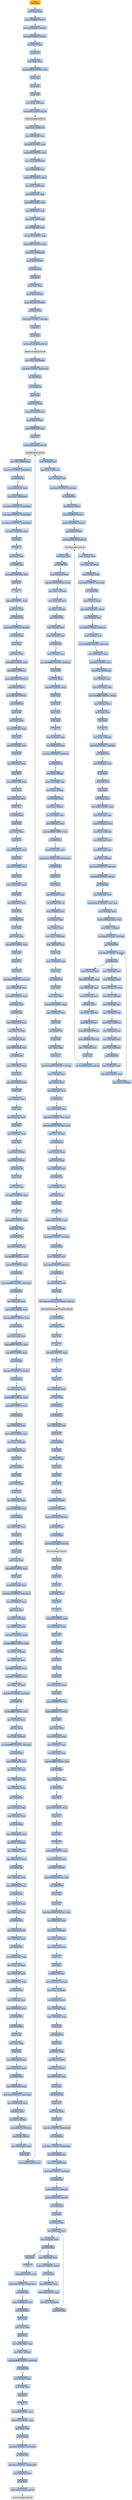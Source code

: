 digraph G {
node[shape=rectangle,style=filled,fillcolor=lightsteelblue,color=lightsteelblue]
bgcolor="transparent"
a0x004014a0pushl_ebp[label="start\npushl %ebp",color="lightgrey",fillcolor="orange"];
a0x004014a1movl_esp_ebp[label="0x004014a1\nmovl %esp, %ebp"];
a0x004014a3pushl_0xffffffffUINT8[label="0x004014a3\npushl $0xffffffff<UINT8>"];
a0x004014a5pushl_0x420150UINT32[label="0x004014a5\npushl $0x420150<UINT32>"];
a0x004014aapushl_0x403084UINT32[label="0x004014aa\npushl $0x403084<UINT32>"];
a0x004014afmovl_fs_0_eax[label="0x004014af\nmovl %fs:0, %eax"];
a0x004014b5pushl_eax[label="0x004014b5\npushl %eax"];
a0x004014b6movl_esp_fs_0[label="0x004014b6\nmovl %esp, %fs:0"];
a0x004014bdaddl_0xffffffa4UINT8_esp[label="0x004014bd\naddl $0xffffffa4<UINT8>, %esp"];
a0x004014c0pushl_ebx[label="0x004014c0\npushl %ebx"];
a0x004014c1pushl_esi[label="0x004014c1\npushl %esi"];
a0x004014c2pushl_edi[label="0x004014c2\npushl %edi"];
a0x004014c3movl_esp__24ebp_[label="0x004014c3\nmovl %esp, -24(%ebp)"];
a0x004014c6call_GetVersion_kernel32_dll[label="0x004014c6\ncall GetVersion@kernel32.dll"];
GetVersion_kernel32_dll[label="GetVersion@kernel32.dll",color="lightgrey",fillcolor="lightgrey"];
a0x004014ccmovl_eax_0x004235f4[label="0x004014cc\nmovl %eax, 0x004235f4"];
a0x004014d1movl_0x004235f4_eax[label="0x004014d1\nmovl 0x004235f4, %eax"];
a0x004014d6shrl_0x8UINT8_eax[label="0x004014d6\nshrl $0x8<UINT8>, %eax"];
a0x004014d9andl_0xffUINT32_eax[label="0x004014d9\nandl $0xff<UINT32>, %eax"];
a0x004014demovl_eax_0x00423600[label="0x004014de\nmovl %eax, 0x00423600"];
a0x004014e3movl_0x004235f4_ecx[label="0x004014e3\nmovl 0x004235f4, %ecx"];
a0x004014e9andl_0xffUINT32_ecx[label="0x004014e9\nandl $0xff<UINT32>, %ecx"];
a0x004014efmovl_ecx_0x004235fc[label="0x004014ef\nmovl %ecx, 0x004235fc"];
a0x004014f5movl_0x004235fc_edx[label="0x004014f5\nmovl 0x004235fc, %edx"];
a0x004014fbshll_0x8UINT8_edx[label="0x004014fb\nshll $0x8<UINT8>, %edx"];
a0x004014feaddl_0x00423600_edx[label="0x004014fe\naddl 0x00423600, %edx"];
a0x00401504movl_edx_0x004235f8[label="0x00401504\nmovl %edx, 0x004235f8"];
a0x0040150amovl_0x004235f4_eax[label="0x0040150a\nmovl 0x004235f4, %eax"];
a0x0040150fshrl_0x10UINT8_eax[label="0x0040150f\nshrl $0x10<UINT8>, %eax"];
a0x00401512andl_0xffffUINT32_eax[label="0x00401512\nandl $0xffff<UINT32>, %eax"];
a0x00401517movl_eax_0x004235f4[label="0x00401517\nmovl %eax, 0x004235f4"];
a0x0040151cpushl_0x0UINT8[label="0x0040151c\npushl $0x0<UINT8>"];
a0x0040151ecall_0x00402ea0[label="0x0040151e\ncall 0x00402ea0"];
a0x00402ea0pushl_ebp[label="0x00402ea0\npushl %ebp"];
a0x00402ea1movl_esp_ebp[label="0x00402ea1\nmovl %esp, %ebp"];
a0x00402ea3pushl_0x0UINT8[label="0x00402ea3\npushl $0x0<UINT8>"];
a0x00402ea5pushl_0x1000UINT32[label="0x00402ea5\npushl $0x1000<UINT32>"];
a0x00402eaaxorl_eax_eax[label="0x00402eaa\nxorl %eax, %eax"];
a0x00402eaccmpl_0x0UINT8_0x8ebp_[label="0x00402eac\ncmpl $0x0<UINT8>, 0x8(%ebp)"];
a0x00402eb0sete_al[label="0x00402eb0\nsete %al"];
a0x00402eb3pushl_eax[label="0x00402eb3\npushl %eax"];
a0x00402eb4call_HeapCreate_kernel32_dll[label="0x00402eb4\ncall HeapCreate@kernel32.dll"];
HeapCreate_kernel32_dll[label="HeapCreate@kernel32.dll",color="lightgrey",fillcolor="lightgrey"];
a0x00402ebamovl_eax_0x00424dd4[label="0x00402eba\nmovl %eax, 0x00424dd4"];
a0x00402ebfcmpl_0x0UINT8_0x00424dd4[label="0x00402ebf\ncmpl $0x0<UINT8>, 0x00424dd4"];
a0x00402ec6jne_0x00402ecc[label="0x00402ec6\njne 0x00402ecc"];
a0x00402ecccall_0x00406bf0[label="0x00402ecc\ncall 0x00406bf0"];
a0x00406bf0pushl_ebp[label="0x00406bf0\npushl %ebp"];
a0x00406bf1movl_esp_ebp[label="0x00406bf1\nmovl %esp, %ebp"];
a0x00406bf3pushl_0x140UINT32[label="0x00406bf3\npushl $0x140<UINT32>"];
a0x00406bf8pushl_0x0UINT8[label="0x00406bf8\npushl $0x0<UINT8>"];
a0x00406bfamovl_0x00424dd4_eax[label="0x00406bfa\nmovl 0x00424dd4, %eax"];
a0x00406bffpushl_eax[label="0x00406bff\npushl %eax"];
a0x00406c00call_HeapAlloc_kernel32_dll[label="0x00406c00\ncall HeapAlloc@kernel32.dll"];
HeapAlloc_kernel32_dll[label="HeapAlloc@kernel32.dll",color="lightgrey",fillcolor="lightgrey"];
a0x00406c06movl_eax_0x00424b24[label="0x00406c06\nmovl %eax, 0x00424b24"];
a0x00406c0bcmpl_0x0UINT8_0x00424b24[label="0x00406c0b\ncmpl $0x0<UINT8>, 0x00424b24"];
a0x00406c12jne_0x00406c18[label="0x00406c12\njne 0x00406c18"];
a0x00406c18movl_0x00424b24_ecx[label="0x00406c18\nmovl 0x00424b24, %ecx"];
a0x00406c1emovl_ecx_0x00424b18[label="0x00406c1e\nmovl %ecx, 0x00424b18"];
a0x00406c24movl_0x0UINT32_0x00424b1c[label="0x00406c24\nmovl $0x0<UINT32>, 0x00424b1c"];
a0x00406c2emovl_0x0UINT32_0x00424b20[label="0x00406c2e\nmovl $0x0<UINT32>, 0x00424b20"];
a0x00406c38movl_0x10UINT32_0x00424b04[label="0x00406c38\nmovl $0x10<UINT32>, 0x00424b04"];
a0x00406c42movl_0x1UINT32_eax[label="0x00406c42\nmovl $0x1<UINT32>, %eax"];
a0x00406c47popl_ebp[label="0x00406c47\npopl %ebp"];
a0x00406c48ret[label="0x00406c48\nret"];
a0x00402ed1testl_eax_eax[label="0x00402ed1\ntestl %eax, %eax"];
a0x00402ed3jne_0x00402ee6[label="0x00402ed3\njne 0x00402ee6"];
a0x00402ee6movl_0x1UINT32_eax[label="0x00402ee6\nmovl $0x1<UINT32>, %eax"];
a0x00402eebpopl_ebp[label="0x00402eeb\npopl %ebp"];
a0x00402eecret[label="0x00402eec\nret"];
a0x00401523addl_0x4UINT8_esp[label="0x00401523\naddl $0x4<UINT8>, %esp"];
a0x00401526testl_eax_eax[label="0x00401526\ntestl %eax, %eax"];
a0x00401528jne_0x00401534[label="0x00401528\njne 0x00401534"];
a0x00401534movl_0x0UINT32__4ebp_[label="0x00401534\nmovl $0x0<UINT32>, -4(%ebp)"];
a0x0040153bcall_0x00402b30[label="0x0040153b\ncall 0x00402b30"];
a0x00402b30pushl_ebp[label="0x00402b30\npushl %ebp"];
a0x00402b31movl_esp_ebp[label="0x00402b31\nmovl %esp, %ebp"];
a0x00402b33subl_0x6cUINT8_esp[label="0x00402b33\nsubl $0x6c<UINT8>, %esp"];
a0x00402b36pushl_0x81UINT32[label="0x00402b36\npushl $0x81<UINT32>"];
a0x00402b3bpushl_0x4203b0UINT32[label="0x00402b3b\npushl $0x4203b0<UINT32>"];
a0x00402b40pushl_0x2UINT8[label="0x00402b40\npushl $0x2<UINT8>"];
a0x00402b42pushl_0x100UINT32[label="0x00402b42\npushl $0x100<UINT32>"];
a0x00402b47call_0x00404060[label="0x00402b47\ncall 0x00404060"];
a0x00404060pushl_ebp[label="0x00404060\npushl %ebp"];
a0x00404061movl_esp_ebp[label="0x00404061\nmovl %esp, %ebp"];
a0x00404063movl_0x14ebp__eax[label="0x00404063\nmovl 0x14(%ebp), %eax"];
a0x00404066pushl_eax[label="0x00404066\npushl %eax"];
a0x00404067movl_0x10ebp__ecx[label="0x00404067\nmovl 0x10(%ebp), %ecx"];
a0x0040406apushl_ecx[label="0x0040406a\npushl %ecx"];
a0x0040406bmovl_0xcebp__edx[label="0x0040406b\nmovl 0xc(%ebp), %edx"];
a0x0040406epushl_edx[label="0x0040406e\npushl %edx"];
a0x0040406fmovl_0x00423780_eax[label="0x0040406f\nmovl 0x00423780, %eax"];
a0x00404074pushl_eax[label="0x00404074\npushl %eax"];
a0x00404075movl_0x8ebp__ecx[label="0x00404075\nmovl 0x8(%ebp), %ecx"];
a0x00404078pushl_ecx[label="0x00404078\npushl %ecx"];
a0x00404079call_0x004040b0[label="0x00404079\ncall 0x004040b0"];
a0x004040b0pushl_ebp[label="0x004040b0\npushl %ebp"];
a0x004040b1movl_esp_ebp[label="0x004040b1\nmovl %esp, %ebp"];
a0x004040b3pushl_ecx[label="0x004040b3\npushl %ecx"];
a0x004040b4movl_0x18ebp__eax[label="0x004040b4\nmovl 0x18(%ebp), %eax"];
a0x004040b7pushl_eax[label="0x004040b7\npushl %eax"];
a0x004040b8movl_0x14ebp__ecx[label="0x004040b8\nmovl 0x14(%ebp), %ecx"];
a0x004040bbpushl_ecx[label="0x004040bb\npushl %ecx"];
a0x004040bcmovl_0x10ebp__edx[label="0x004040bc\nmovl 0x10(%ebp), %edx"];
a0x004040bfpushl_edx[label="0x004040bf\npushl %edx"];
a0x004040c0movl_0x8ebp__eax[label="0x004040c0\nmovl 0x8(%ebp), %eax"];
a0x004040c3pushl_eax[label="0x004040c3\npushl %eax"];
a0x004040c4call_0x00404120[label="0x004040c4\ncall 0x00404120"];
a0x00404120pushl_ebp[label="0x00404120\npushl %ebp"];
a0x00404121movl_esp_ebp[label="0x00404121\nmovl %esp, %ebp"];
a0x00404123subl_0x10UINT8_esp[label="0x00404123\nsubl $0x10<UINT8>, %esp"];
a0x00404126pushl_ebx[label="0x00404126\npushl %ebx"];
a0x00404127pushl_esi[label="0x00404127\npushl %esi"];
a0x00404128pushl_edi[label="0x00404128\npushl %edi"];
a0x00404129movl_0x0UINT32__12ebp_[label="0x00404129\nmovl $0x0<UINT32>, -12(%ebp)"];
a0x00404130movl_0x00422bb0_eax[label="0x00404130\nmovl 0x00422bb0, %eax"];
a0x00404135andl_0x4UINT8_eax[label="0x00404135\nandl $0x4<UINT8>, %eax"];
a0x00404138testl_eax_eax[label="0x00404138\ntestl %eax, %eax"];
a0x0040413aje_0x0040416c[label="0x0040413a\nje 0x0040416c"];
a0x0040416cmovl_0x00422bb4_edx[label="0x0040416c\nmovl 0x00422bb4, %edx"];
a0x00404172movl_edx__8ebp_[label="0x00404172\nmovl %edx, -8(%ebp)"];
a0x00404175movl__8ebp__eax[label="0x00404175\nmovl -8(%ebp), %eax"];
a0x00404178cmpl_0x00422bb8_eax[label="0x00404178\ncmpl 0x00422bb8, %eax"];
a0x0040417ejne_0x00404181[label="0x0040417e\njne 0x00404181"];
a0x00404181movl_0x14ebp__ecx[label="0x00404181\nmovl 0x14(%ebp), %ecx"];
a0x00404184pushl_ecx[label="0x00404184\npushl %ecx"];
a0x00404185movl_0x10ebp__edx[label="0x00404185\nmovl 0x10(%ebp), %edx"];
a0x00404188pushl_edx[label="0x00404188\npushl %edx"];
a0x00404189movl__8ebp__eax[label="0x00404189\nmovl -8(%ebp), %eax"];
a0x0040418cpushl_eax[label="0x0040418c\npushl %eax"];
a0x0040418dmovl_0xcebp__ecx[label="0x0040418d\nmovl 0xc(%ebp), %ecx"];
a0x00404190pushl_ecx[label="0x00404190\npushl %ecx"];
a0x00404191movl_0x8ebp__edx[label="0x00404191\nmovl 0x8(%ebp), %edx"];
a0x00404194pushl_edx[label="0x00404194\npushl %edx"];
a0x00404195pushl_0x0UINT8[label="0x00404195\npushl $0x0<UINT8>"];
a0x00404197pushl_0x1UINT8[label="0x00404197\npushl $0x1<UINT8>"];
a0x00404199call_0x00422cf0[label="0x00404199\ncall 0x00422cf0"];
a0x00409c10pushl_ebp[label="0x00409c10\npushl %ebp"];
a0x00409c11movl_esp_ebp[label="0x00409c11\nmovl %esp, %ebp"];
a0x00409c13movl_0x1UINT32_eax[label="0x00409c13\nmovl $0x1<UINT32>, %eax"];
a0x00409c18popl_ebp[label="0x00409c18\npopl %ebp"];
a0x00409c19ret[label="0x00409c19\nret"];
a0x0040419faddl_0x1cUINT8_esp[label="0x0040419f\naddl $0x1c<UINT8>, %esp"];
a0x004041a2testl_eax_eax[label="0x004041a2\ntestl %eax, %eax"];
a0x004041a4jne_0x00404204[label="0x004041a4\njne 0x00404204"];
a0x00404204movl_0xcebp__ecx[label="0x00404204\nmovl 0xc(%ebp), %ecx"];
a0x00404207andl_0xffffUINT32_ecx[label="0x00404207\nandl $0xffff<UINT32>, %ecx"];
a0x0040420dcmpl_0x2UINT8_ecx[label="0x0040420d\ncmpl $0x2<UINT8>, %ecx"];
a0x00404210je_0x00404226[label="0x00404210\nje 0x00404226"];
a0x00404226cmpl_0xffffffe0UINT8_0x8ebp_[label="0x00404226\ncmpl $0xffffffe0<UINT8>, 0x8(%ebp)"];
a0x0040422aja_0x00404237[label="0x0040422a\nja 0x00404237"];
a0x0040422cmovl_0x8ebp__eax[label="0x0040422c\nmovl 0x8(%ebp), %eax"];
a0x0040422faddl_0x24UINT8_eax[label="0x0040422f\naddl $0x24<UINT8>, %eax"];
a0x00404232cmpl_0xffffffe0UINT8_eax[label="0x00404232\ncmpl $0xffffffe0<UINT8>, %eax"];
a0x00404235jbe_0x00404263[label="0x00404235\njbe 0x00404263"];
a0x00404263movl_0xcebp__eax[label="0x00404263\nmovl 0xc(%ebp), %eax"];
a0x00404266andl_0xffffUINT32_eax[label="0x00404266\nandl $0xffff<UINT32>, %eax"];
a0x0040426bcmpl_0x4UINT8_eax[label="0x0040426b\ncmpl $0x4<UINT8>, %eax"];
a0x0040426eje_0x004042b0[label="0x0040426e\nje 0x004042b0"];
a0x00404270cmpl_0x1UINT8_0xcebp_[label="0x00404270\ncmpl $0x1<UINT8>, 0xc(%ebp)"];
a0x00404274je_0x004042b0[label="0x00404274\nje 0x004042b0"];
a0x00404276movl_0xcebp__ecx[label="0x00404276\nmovl 0xc(%ebp), %ecx"];
a0x00404279andl_0xffffUINT32_ecx[label="0x00404279\nandl $0xffff<UINT32>, %ecx"];
a0x0040427fcmpl_0x2UINT8_ecx[label="0x0040427f\ncmpl $0x2<UINT8>, %ecx"];
a0x00404282je_0x004042b0[label="0x00404282\nje 0x004042b0"];
a0x004042b0movl_0x8ebp__eax[label="0x004042b0\nmovl 0x8(%ebp), %eax"];
a0x004042b3addl_0x24UINT8_eax[label="0x004042b3\naddl $0x24<UINT8>, %eax"];
a0x004042b6movl_eax__16ebp_[label="0x004042b6\nmovl %eax, -16(%ebp)"];
a0x004042b9movl__16ebp__ecx[label="0x004042b9\nmovl -16(%ebp), %ecx"];
a0x004042bcpushl_ecx[label="0x004042bc\npushl %ecx"];
a0x004042bdcall_0x00409bb0[label="0x004042bd\ncall 0x00409bb0"];
a0x00409bb0pushl_ebp[label="0x00409bb0\npushl %ebp"];
a0x00409bb1movl_esp_ebp[label="0x00409bb1\nmovl %esp, %ebp"];
a0x00409bb3pushl_ecx[label="0x00409bb3\npushl %ecx"];
a0x00409bb4movl_0x8ebp__eax[label="0x00409bb4\nmovl 0x8(%ebp), %eax"];
a0x00409bb7cmpl_0x00422cd0_eax[label="0x00409bb7\ncmpl 0x00422cd0, %eax"];
a0x00409bbdja_0x00409bd9[label="0x00409bbd\nja 0x00409bd9"];
a0x00409bbfmovl_0x8ebp__ecx[label="0x00409bbf\nmovl 0x8(%ebp), %ecx"];
a0x00409bc2pushl_ecx[label="0x00409bc2\npushl %ecx"];
a0x00409bc3call_0x004072e0[label="0x00409bc3\ncall 0x004072e0"];
a0x004072e0pushl_ebp[label="0x004072e0\npushl %ebp"];
a0x004072e1movl_esp_ebp[label="0x004072e1\nmovl %esp, %ebp"];
a0x004072e3subl_0x38UINT8_esp[label="0x004072e3\nsubl $0x38<UINT8>, %esp"];
a0x004072e6pushl_esi[label="0x004072e6\npushl %esi"];
a0x004072e7movl_0x00424b20_eax[label="0x004072e7\nmovl 0x00424b20, %eax"];
a0x004072ecimull_0x14UINT8_eax_eax[label="0x004072ec\nimull $0x14<UINT8>, %eax, %eax"];
a0x004072efmovl_0x00424b24_ecx[label="0x004072ef\nmovl 0x00424b24, %ecx"];
a0x004072f5addl_eax_ecx[label="0x004072f5\naddl %eax, %ecx"];
a0x004072f7movl_ecx__44ebp_[label="0x004072f7\nmovl %ecx, -44(%ebp)"];
a0x004072famovl_0x8ebp__edx[label="0x004072fa\nmovl 0x8(%ebp), %edx"];
a0x004072fdaddl_0x17UINT8_edx[label="0x004072fd\naddl $0x17<UINT8>, %edx"];
a0x00407300andl_0xfffffff0UINT8_edx[label="0x00407300\nandl $0xfffffff0<UINT8>, %edx"];
a0x00407303movl_edx__40ebp_[label="0x00407303\nmovl %edx, -40(%ebp)"];
a0x00407306movl__40ebp__eax[label="0x00407306\nmovl -40(%ebp), %eax"];
a0x00407309sarl_0x4UINT8_eax[label="0x00407309\nsarl $0x4<UINT8>, %eax"];
a0x0040730csubl_0x1UINT8_eax[label="0x0040730c\nsubl $0x1<UINT8>, %eax"];
a0x0040730fmovl_eax__32ebp_[label="0x0040730f\nmovl %eax, -32(%ebp)"];
a0x00407312cmpl_0x20UINT8__32ebp_[label="0x00407312\ncmpl $0x20<UINT8>, -32(%ebp)"];
a0x00407316jnl_0x0040732c[label="0x00407316\njnl 0x0040732c"];
a0x00407318orl_0xffffffffUINT8_edx[label="0x00407318\norl $0xffffffff<UINT8>, %edx"];
a0x0040731bmovl__32ebp__ecx[label="0x0040731b\nmovl -32(%ebp), %ecx"];
a0x0040731eshrl_cl_edx[label="0x0040731e\nshrl %cl, %edx"];
a0x00407320movl_edx__36ebp_[label="0x00407320\nmovl %edx, -36(%ebp)"];
a0x00407323movl_0xffffffffUINT32__52ebp_[label="0x00407323\nmovl $0xffffffff<UINT32>, -52(%ebp)"];
a0x0040732ajmp_0x00407341[label="0x0040732a\njmp 0x00407341"];
a0x00407341movl_0x00424b18_ecx[label="0x00407341\nmovl 0x00424b18, %ecx"];
a0x00407347movl_ecx__24ebp_[label="0x00407347\nmovl %ecx, -24(%ebp)"];
a0x0040734amovl__24ebp__edx[label="0x0040734a\nmovl -24(%ebp), %edx"];
a0x0040734dcmpl__44ebp__edx[label="0x0040734d\ncmpl -44(%ebp), %edx"];
a0x00407350jae_0x00407376[label="0x00407350\njae 0x00407376"];
a0x00407376movl__24ebp__edx[label="0x00407376\nmovl -24(%ebp), %edx"];
a0x00407379cmpl__44ebp__edx[label="0x00407379\ncmpl -44(%ebp), %edx"];
a0x0040737cjne_0x0040745d[label="0x0040737c\njne 0x0040745d"];
a0x00407382movl_0x00424b24_eax[label="0x00407382\nmovl 0x00424b24, %eax"];
a0x00407387movl_eax__24ebp_[label="0x00407387\nmovl %eax, -24(%ebp)"];
a0x0040738amovl__24ebp__ecx[label="0x0040738a\nmovl -24(%ebp), %ecx"];
a0x0040738dcmpl_0x00424b18_ecx[label="0x0040738d\ncmpl 0x00424b18, %ecx"];
a0x00407393jae_0x004073b9[label="0x00407393\njae 0x004073b9"];
a0x004073b9movl__24ebp__ecx[label="0x004073b9\nmovl -24(%ebp), %ecx"];
a0x004073bccmpl_0x00424b18_ecx[label="0x004073bc\ncmpl 0x00424b18, %ecx"];
a0x004073c2jne_0x0040745d[label="0x004073c2\njne 0x0040745d"];
a0x004073c8movl__24ebp__edx[label="0x004073c8\nmovl -24(%ebp), %edx"];
a0x004073cbcmpl__44ebp__edx[label="0x004073cb\ncmpl -44(%ebp), %edx"];
a0x004073cejae_0x004073e6[label="0x004073ce\njae 0x004073e6"];
a0x004073e6movl__24ebp__edx[label="0x004073e6\nmovl -24(%ebp), %edx"];
a0x004073e9cmpl__44ebp__edx[label="0x004073e9\ncmpl -44(%ebp), %edx"];
a0x004073ecjne_0x00407437[label="0x004073ec\njne 0x00407437"];
a0x004073eemovl_0x00424b24_eax[label="0x004073ee\nmovl 0x00424b24, %eax"];
a0x004073f3movl_eax__24ebp_[label="0x004073f3\nmovl %eax, -24(%ebp)"];
a0x004073f6movl__24ebp__ecx[label="0x004073f6\nmovl -24(%ebp), %ecx"];
a0x004073f9cmpl_0x00424b18_ecx[label="0x004073f9\ncmpl 0x00424b18, %ecx"];
a0x004073ffjae_0x00407417[label="0x004073ff\njae 0x00407417"];
a0x00407417movl__24ebp__ecx[label="0x00407417\nmovl -24(%ebp), %ecx"];
a0x0040741acmpl_0x00424b18_ecx[label="0x0040741a\ncmpl 0x00424b18, %ecx"];
a0x00407420jne_0x00407437[label="0x00407420\njne 0x00407437"];
a0x00407422call_0x00407820[label="0x00407422\ncall 0x00407820"];
a0x00407820pushl_ebp[label="0x00407820\npushl %ebp"];
a0x00407821movl_esp_ebp[label="0x00407821\nmovl %esp, %ebp"];
a0x00407823pushl_ecx[label="0x00407823\npushl %ecx"];
a0x00407824movl_0x00424b20_eax[label="0x00407824\nmovl 0x00424b20, %eax"];
a0x00407829cmpl_0x00424b04_eax[label="0x00407829\ncmpl 0x00424b04, %eax"];
a0x0040782fjne_0x0040787b[label="0x0040782f\njne 0x0040787b"];
a0x0040787bmovl_0x00424b20_eax[label="0x0040787b\nmovl 0x00424b20, %eax"];
a0x00407880imull_0x14UINT8_eax_eax[label="0x00407880\nimull $0x14<UINT8>, %eax, %eax"];
a0x00407883movl_0x00424b24_ecx[label="0x00407883\nmovl 0x00424b24, %ecx"];
a0x00407889addl_eax_ecx[label="0x00407889\naddl %eax, %ecx"];
a0x0040788bmovl_ecx__4ebp_[label="0x0040788b\nmovl %ecx, -4(%ebp)"];
a0x0040788epushl_0x41c4UINT32[label="0x0040788e\npushl $0x41c4<UINT32>"];
a0x00407893pushl_0x8UINT8[label="0x00407893\npushl $0x8<UINT8>"];
a0x00407895movl_0x00424dd4_edx[label="0x00407895\nmovl 0x00424dd4, %edx"];
a0x0040789bpushl_edx[label="0x0040789b\npushl %edx"];
a0x0040789ccall_HeapAlloc_kernel32_dll[label="0x0040789c\ncall HeapAlloc@kernel32.dll"];
a0x004078a2movl__4ebp__ecx[label="0x004078a2\nmovl -4(%ebp), %ecx"];
a0x004078a5movl_eax_0x10ecx_[label="0x004078a5\nmovl %eax, 0x10(%ecx)"];
a0x004078a8movl__4ebp__edx[label="0x004078a8\nmovl -4(%ebp), %edx"];
a0x004078abcmpl_0x0UINT8_0x10edx_[label="0x004078ab\ncmpl $0x0<UINT8>, 0x10(%edx)"];
a0x004078afjne_0x004078b5[label="0x004078af\njne 0x004078b5"];
a0x004078b5pushl_0x4UINT8[label="0x004078b5\npushl $0x4<UINT8>"];
a0x004078b7pushl_0x2000UINT32[label="0x004078b7\npushl $0x2000<UINT32>"];
a0x004078bcpushl_0x100000UINT32[label="0x004078bc\npushl $0x100000<UINT32>"];
a0x004078c1pushl_0x0UINT8[label="0x004078c1\npushl $0x0<UINT8>"];
a0x004078c3call_VirtualAlloc_kernel32_dll[label="0x004078c3\ncall VirtualAlloc@kernel32.dll"];
VirtualAlloc_kernel32_dll[label="VirtualAlloc@kernel32.dll",color="lightgrey",fillcolor="lightgrey"];
a0x004078c9movl__4ebp__ecx[label="0x004078c9\nmovl -4(%ebp), %ecx"];
a0x004078ccmovl_eax_0xcecx_[label="0x004078cc\nmovl %eax, 0xc(%ecx)"];
a0x004078cfmovl__4ebp__edx[label="0x004078cf\nmovl -4(%ebp), %edx"];
a0x004078d2cmpl_0x0UINT8_0xcedx_[label="0x004078d2\ncmpl $0x0<UINT8>, 0xc(%edx)"];
a0x004078d6jne_0x004078f2[label="0x004078d6\njne 0x004078f2"];
a0x004078f2movl__4ebp__eax[label="0x004078f2\nmovl -4(%ebp), %eax"];
a0x004078f5movl_0x0UINT32_eax_[label="0x004078f5\nmovl $0x0<UINT32>, (%eax)"];
a0x004078fbmovl__4ebp__ecx[label="0x004078fb\nmovl -4(%ebp), %ecx"];
a0x004078femovl_0x0UINT32_0x4ecx_[label="0x004078fe\nmovl $0x0<UINT32>, 0x4(%ecx)"];
a0x00407905movl__4ebp__edx[label="0x00407905\nmovl -4(%ebp), %edx"];
a0x00407908movl_0xffffffffUINT32_0x8edx_[label="0x00407908\nmovl $0xffffffff<UINT32>, 0x8(%edx)"];
a0x0040790fmovl_0x00424b20_eax[label="0x0040790f\nmovl 0x00424b20, %eax"];
a0x00407914addl_0x1UINT8_eax[label="0x00407914\naddl $0x1<UINT8>, %eax"];
a0x00407917movl_eax_0x00424b20[label="0x00407917\nmovl %eax, 0x00424b20"];
a0x0040791cmovl__4ebp__ecx[label="0x0040791c\nmovl -4(%ebp), %ecx"];
a0x0040791fmovl_0x10ecx__edx[label="0x0040791f\nmovl 0x10(%ecx), %edx"];
a0x00407922movl_0xffffffffUINT32_edx_[label="0x00407922\nmovl $0xffffffff<UINT32>, (%edx)"];
a0x00407928movl__4ebp__eax[label="0x00407928\nmovl -4(%ebp), %eax"];
a0x0040792bmovl_ebp_esp[label="0x0040792b\nmovl %ebp, %esp"];
a0x0040792dpopl_ebp[label="0x0040792d\npopl %ebp"];
a0x0040792eret[label="0x0040792e\nret"];
a0x00407427movl_eax__24ebp_[label="0x00407427\nmovl %eax, -24(%ebp)"];
a0x0040742acmpl_0x0UINT8__24ebp_[label="0x0040742a\ncmpl $0x0<UINT8>, -24(%ebp)"];
a0x0040742ejne_0x00407437[label="0x0040742e\njne 0x00407437"];
a0x00407437movl__24ebp__edx[label="0x00407437\nmovl -24(%ebp), %edx"];
a0x0040743apushl_edx[label="0x0040743a\npushl %edx"];
a0x0040743bcall_0x00407930[label="0x0040743b\ncall 0x00407930"];
a0x00407930pushl_ebp[label="0x00407930\npushl %ebp"];
a0x00407931movl_esp_ebp[label="0x00407931\nmovl %esp, %ebp"];
a0x00407933subl_0x2cUINT8_esp[label="0x00407933\nsubl $0x2c<UINT8>, %esp"];
a0x00407936movl_0x8ebp__eax[label="0x00407936\nmovl 0x8(%ebp), %eax"];
a0x00407939movl_0x10eax__ecx[label="0x00407939\nmovl 0x10(%eax), %ecx"];
a0x0040793cmovl_ecx__44ebp_[label="0x0040793c\nmovl %ecx, -44(%ebp)"];
a0x0040793fmovl_0x8ebp__edx[label="0x0040793f\nmovl 0x8(%ebp), %edx"];
a0x00407942movl_0x8edx__eax[label="0x00407942\nmovl 0x8(%edx), %eax"];
a0x00407945movl_eax__8ebp_[label="0x00407945\nmovl %eax, -8(%ebp)"];
a0x00407948movl_0x0UINT32__40ebp_[label="0x00407948\nmovl $0x0<UINT32>, -40(%ebp)"];
a0x0040794fcmpl_0x0UINT8__8ebp_[label="0x0040794f\ncmpl $0x0<UINT8>, -8(%ebp)"];
a0x00407953jl_0x00407968[label="0x00407953\njl 0x00407968"];
a0x00407968movl__40ebp__eax[label="0x00407968\nmovl -40(%ebp), %eax"];
a0x0040796bimull_0x204UINT32_eax_eax[label="0x0040796b\nimull $0x204<UINT32>, %eax, %eax"];
a0x00407971movl__44ebp__ecx[label="0x00407971\nmovl -44(%ebp), %ecx"];
a0x00407974leal_0x144ecxeax__edx[label="0x00407974\nleal 0x144(%ecx,%eax), %edx"];
a0x0040797bmovl_edx__12ebp_[label="0x0040797b\nmovl %edx, -12(%ebp)"];
a0x0040797emovl_0x0UINT32__32ebp_[label="0x0040797e\nmovl $0x0<UINT32>, -32(%ebp)"];
a0x00407985jmp_0x00407990[label="0x00407985\njmp 0x00407990"];
a0x00407990cmpl_0x3fUINT8__32ebp_[label="0x00407990\ncmpl $0x3f<UINT8>, -32(%ebp)"];
a0x00407994jnl_0x004079b6[label="0x00407994\njnl 0x004079b6"];
a0x00407996movl__32ebp__ecx[label="0x00407996\nmovl -32(%ebp), %ecx"];
a0x00407999movl__12ebp__edx[label="0x00407999\nmovl -12(%ebp), %edx"];
a0x0040799cleal_edxecx8__eax[label="0x0040799c\nleal (%edx,%ecx,8), %eax"];
a0x0040799fmovl_eax__24ebp_[label="0x0040799f\nmovl %eax, -24(%ebp)"];
a0x004079a2movl__24ebp__ecx[label="0x004079a2\nmovl -24(%ebp), %ecx"];
a0x004079a5movl__24ebp__edx[label="0x004079a5\nmovl -24(%ebp), %edx"];
a0x004079a8movl_edx_0x8ecx_[label="0x004079a8\nmovl %edx, 0x8(%ecx)"];
a0x004079abmovl__24ebp__eax[label="0x004079ab\nmovl -24(%ebp), %eax"];
a0x004079aemovl__24ebp__ecx[label="0x004079ae\nmovl -24(%ebp), %ecx"];
a0x004079b1movl_ecx_0x4eax_[label="0x004079b1\nmovl %ecx, 0x4(%eax)"];
a0x004079b4jmp_0x00407987[label="0x004079b4\njmp 0x00407987"];
a0x00407987movl__32ebp__eax[label="0x00407987\nmovl -32(%ebp), %eax"];
a0x0040798aaddl_0x1UINT8_eax[label="0x0040798a\naddl $0x1<UINT8>, %eax"];
a0x0040798dmovl_eax__32ebp_[label="0x0040798d\nmovl %eax, -32(%ebp)"];
a0x004079b6movl__40ebp__edx[label="0x004079b6\nmovl -40(%ebp), %edx"];
a0x004079b9shll_0xfUINT8_edx[label="0x004079b9\nshll $0xf<UINT8>, %edx"];
a0x004079bcmovl_0x8ebp__eax[label="0x004079bc\nmovl 0x8(%ebp), %eax"];
a0x004079bfmovl_0xceax__ecx[label="0x004079bf\nmovl 0xc(%eax), %ecx"];
a0x004079c2addl_edx_ecx[label="0x004079c2\naddl %edx, %ecx"];
a0x004079c4movl_ecx__16ebp_[label="0x004079c4\nmovl %ecx, -16(%ebp)"];
a0x004079c7pushl_0x4UINT8[label="0x004079c7\npushl $0x4<UINT8>"];
a0x004079c9pushl_0x1000UINT32[label="0x004079c9\npushl $0x1000<UINT32>"];
a0x004079cepushl_0x8000UINT32[label="0x004079ce\npushl $0x8000<UINT32>"];
a0x004079d3movl__16ebp__edx[label="0x004079d3\nmovl -16(%ebp), %edx"];
a0x004079d6pushl_edx[label="0x004079d6\npushl %edx"];
a0x004079d7call_VirtualAlloc_kernel32_dll[label="0x004079d7\ncall VirtualAlloc@kernel32.dll"];
a0x004079ddtestl_eax_eax[label="0x004079dd\ntestl %eax, %eax"];
a0x004079dfjne_0x004079e9[label="0x004079df\njne 0x004079e9"];
a0x004079e9movl__16ebp__eax[label="0x004079e9\nmovl -16(%ebp), %eax"];
a0x004079ecaddl_0x7000UINT32_eax[label="0x004079ec\naddl $0x7000<UINT32>, %eax"];
a0x004079f1movl_eax__28ebp_[label="0x004079f1\nmovl %eax, -28(%ebp)"];
a0x004079f4movl__16ebp__ecx[label="0x004079f4\nmovl -16(%ebp), %ecx"];
a0x004079f7movl_ecx__4ebp_[label="0x004079f7\nmovl %ecx, -4(%ebp)"];
a0x004079fajmp_0x00407a08[label="0x004079fa\njmp 0x00407a08"];
a0x00407a08movl__4ebp__eax[label="0x00407a08\nmovl -4(%ebp), %eax"];
a0x00407a0bcmpl__28ebp__eax[label="0x00407a0b\ncmpl -28(%ebp), %eax"];
a0x00407a0eja_0x00407a6d[label="0x00407a0e\nja 0x00407a6d"];
a0x00407a10movl__4ebp__ecx[label="0x00407a10\nmovl -4(%ebp), %ecx"];
a0x00407a13movl_0xffffffffUINT32_0x8ecx_[label="0x00407a13\nmovl $0xffffffff<UINT32>, 0x8(%ecx)"];
a0x00403084pushl_ebp[label="0x00403084\npushl %ebp"];
a0x00403085movl_esp_ebp[label="0x00403085\nmovl %esp, %ebp"];
a0x00403087subl_0x8UINT8_esp[label="0x00403087\nsubl $0x8<UINT8>, %esp"];
a0x0040308apushl_ebx[label="0x0040308a\npushl %ebx"];
a0x0040308bpushl_esi[label="0x0040308b\npushl %esi"];
a0x0040308cpushl_edi[label="0x0040308c\npushl %edi"];
a0x0040308dpushl_ebp[label="0x0040308d\npushl %ebp"];
a0x0040308ecld_[label="0x0040308e\ncld "];
a0x0040308fmovl_0xcebp__ebx[label="0x0040308f\nmovl 0xc(%ebp), %ebx"];
a0x00403092movl_0x8ebp__eax[label="0x00403092\nmovl 0x8(%ebp), %eax"];
a0x00403095testl_0x6UINT32_0x4eax_[label="0x00403095\ntestl $0x6<UINT32>, 0x4(%eax)"];
a0x0040309cjne_0x00403124[label="0x0040309c\njne 0x00403124"];
a0x004030a2movl_eax__8ebp_[label="0x004030a2\nmovl %eax, -8(%ebp)"];
a0x004030a5movl_0x10ebp__eax[label="0x004030a5\nmovl 0x10(%ebp), %eax"];
a0x004030a8movl_eax__4ebp_[label="0x004030a8\nmovl %eax, -4(%ebp)"];
a0x004030ableal__8ebp__eax[label="0x004030ab\nleal -8(%ebp), %eax"];
a0x004030aemovl_eax__4ebx_[label="0x004030ae\nmovl %eax, -4(%ebx)"];
a0x004030b1movl_0xcebx__esi[label="0x004030b1\nmovl 0xc(%ebx), %esi"];
a0x004030b4movl_0x8ebx__edi[label="0x004030b4\nmovl 0x8(%ebx), %edi"];
a0x004030b7cmpl_0xffffffffUINT8_esi[label="0x004030b7\ncmpl $0xffffffff<UINT8>, %esi"];
a0x004030baje_0x0040311d[label="0x004030ba\nje 0x0040311d"];
a0x004030bcleal_esiesi2__ecx[label="0x004030bc\nleal (%esi,%esi,2), %ecx"];
a0x004030bfcmpl_0x0UINT8_0x4ediecx4_[label="0x004030bf\ncmpl $0x0<UINT8>, 0x4(%edi,%ecx,4)"];
a0x004030c4je_0x0040310b[label="0x004030c4\nje 0x0040310b"];
a0x004030c6pushl_esi[label="0x004030c6\npushl %esi"];
a0x004030c7pushl_ebp[label="0x004030c7\npushl %ebp"];
a0x004030c8leal_0x10ebx__ebp[label="0x004030c8\nleal 0x10(%ebx), %ebp"];
a0x004030cbcall_0x4ediecx4_[label="0x004030cb\ncall 0x4(%edi,%ecx,4)"];
a0x004015bfmovl__20ebp__ecx[label="0x004015bf\nmovl -20(%ebp), %ecx"];
a0x004015c2movl_ecx__edx[label="0x004015c2\nmovl (%ecx), %edx"];
a0x004015c4movl_edx__eax[label="0x004015c4\nmovl (%edx), %eax"];
a0x004015c6movl_eax__104ebp_[label="0x004015c6\nmovl %eax, -104(%ebp)"];
a0x004015c9movl__20ebp__ecx[label="0x004015c9\nmovl -20(%ebp), %ecx"];
a0x004015ccpushl_ecx[label="0x004015cc\npushl %ecx"];
a0x004015cdmovl__104ebp__edx[label="0x004015cd\nmovl -104(%ebp), %edx"];
a0x004015d0pushl_edx[label="0x004015d0\npushl %edx"];
a0x004015d1call_0x00401fe0[label="0x004015d1\ncall 0x00401fe0"];
a0x00401fe0pushl_ebp[label="0x00401fe0\npushl %ebp"];
a0x00401fe1movl_esp_ebp[label="0x00401fe1\nmovl %esp, %ebp"];
a0x00401fe3subl_0x14UINT8_esp[label="0x00401fe3\nsubl $0x14<UINT8>, %esp"];
a0x00401fe6movl_0x8ebp__eax[label="0x00401fe6\nmovl 0x8(%ebp), %eax"];
a0x00401fe9pushl_eax[label="0x00401fe9\npushl %eax"];
a0x00401feacall_0x00402190[label="0x00401fea\ncall 0x00402190"];
a0x00402190pushl_ebp[label="0x00402190\npushl %ebp"];
a0x00402191movl_esp_ebp[label="0x00402191\nmovl %esp, %ebp"];
a0x00402193pushl_ecx[label="0x00402193\npushl %ecx"];
a0x00402194movl_0x422a70UINT32__4ebp_[label="0x00402194\nmovl $0x422a70<UINT32>, -4(%ebp)"];
a0x0040219bmovl__4ebp__eax[label="0x0040219b\nmovl -4(%ebp), %eax"];
a0x0040219emovl_eax__ecx[label="0x0040219e\nmovl (%eax), %ecx"];
a0x004021a0cmpl_0x8ebp__ecx[label="0x004021a0\ncmpl 0x8(%ebp), %ecx"];
a0x004021a3je_0x004021c2[label="0x004021a3\nje 0x004021c2"];
a0x004021c2movl_0x00422af0_ecx[label="0x004021c2\nmovl 0x00422af0, %ecx"];
a0x004021c8imull_0xcUINT8_ecx_ecx[label="0x004021c8\nimull $0xc<UINT8>, %ecx, %ecx"];
a0x004021cbaddl_0x422a70UINT32_ecx[label="0x004021cb\naddl $0x422a70<UINT32>, %ecx"];
a0x004021d1cmpl_ecx__4ebp_[label="0x004021d1\ncmpl %ecx, -4(%ebp)"];
a0x004021d4jae_0x004021e0[label="0x004021d4\njae 0x004021e0"];
a0x004021d6movl__4ebp__edx[label="0x004021d6\nmovl -4(%ebp), %edx"];
a0x004021d9movl_edx__eax[label="0x004021d9\nmovl (%edx), %eax"];
a0x004021dbcmpl_0x8ebp__eax[label="0x004021db\ncmpl 0x8(%ebp), %eax"];
a0x004021deje_0x004021e4[label="0x004021de\nje 0x004021e4"];
a0x004021e4movl__4ebp__eax[label="0x004021e4\nmovl -4(%ebp), %eax"];
a0x004021e7movl_ebp_esp[label="0x004021e7\nmovl %ebp, %esp"];
a0x004021e9popl_ebp[label="0x004021e9\npopl %ebp"];
a0x004021earet[label="0x004021ea\nret"];
a0x00401fefaddl_0x4UINT8_esp[label="0x00401fef\naddl $0x4<UINT8>, %esp"];
a0x00401ff2movl_eax__12ebp_[label="0x00401ff2\nmovl %eax, -12(%ebp)"];
a0x00401ff5cmpl_0x0UINT8__12ebp_[label="0x00401ff5\ncmpl $0x0<UINT8>, -12(%ebp)"];
a0x00401ff9je_0x00402004[label="0x00401ff9\nje 0x00402004"];
a0x00401ffbmovl__12ebp__ecx[label="0x00401ffb\nmovl -12(%ebp), %ecx"];
a0x00401ffecmpl_0x0UINT8_0x8ecx_[label="0x00401ffe\ncmpl $0x0<UINT8>, 0x8(%ecx)"];
a0x00402002jne_0x00402013[label="0x00402002\njne 0x00402013"];
a0x00402004movl_0xcebp__edx[label="0x00402004\nmovl 0xc(%ebp), %edx"];
a0x00402007pushl_edx[label="0x00402007\npushl %edx"];
a0x00402008call_UnhandledExceptionFilter_kernel32_dll[label="0x00402008\ncall UnhandledExceptionFilter@kernel32.dll"];
UnhandledExceptionFilter_kernel32_dll[label="UnhandledExceptionFilter@kernel32.dll",color="lightgrey",fillcolor="lightgrey"];
a0x0040200ejmp_0x00402185[label="0x0040200e\njmp 0x00402185"];
a0x00402185movl_ebp_esp[label="0x00402185\nmovl %ebp, %esp"];
a0x00402187popl_ebp[label="0x00402187\npopl %ebp"];
a0x00402188ret[label="0x00402188\nret"];
a0x004015d6addl_0x8UINT8_esp[label="0x004015d6\naddl $0x8<UINT8>, %esp"];
a0x004015d9ret[label="0x004015d9\nret"];
a0x004030cfpopl_ebp[label="0x004030cf\npopl %ebp"];
a0x004030d0popl_esi[label="0x004030d0\npopl %esi"];
a0x004030d1movl_0xcebp__ebx[label="0x004030d1\nmovl 0xc(%ebp), %ebx"];
a0x004030d4orl_eax_eax[label="0x004030d4\norl %eax, %eax"];
a0x004030d6je_0x0040310b[label="0x004030d6\nje 0x0040310b"];
a0x004030d8js_0x00403116[label="0x004030d8\njs 0x00403116"];
a0x004030damovl_0x8ebx__edi[label="0x004030da\nmovl 0x8(%ebx), %edi"];
a0x004030ddpushl_ebx[label="0x004030dd\npushl %ebx"];
a0x004030decall_0x00402f8c[label="0x004030de\ncall 0x00402f8c"];
a0x00402f8cpushl_ebp[label="0x00402f8c\npushl %ebp"];
a0x00402f8dmovl_esp_ebp[label="0x00402f8d\nmovl %esp, %ebp"];
a0x00402f8fpushl_ebx[label="0x00402f8f\npushl %ebx"];
a0x00402f90pushl_esi[label="0x00402f90\npushl %esi"];
a0x00402f91pushl_edi[label="0x00402f91\npushl %edi"];
a0x00402f92pushl_ebp[label="0x00402f92\npushl %ebp"];
a0x00402f93pushl_0x0UINT8[label="0x00402f93\npushl $0x0<UINT8>"];
a0x00402f95pushl_0x0UINT8[label="0x00402f95\npushl $0x0<UINT8>"];
a0x00402f97pushl_0x402fa4UINT32[label="0x00402f97\npushl $0x402fa4<UINT32>"];
a0x00402f9cpushl_0x8ebp_[label="0x00402f9c\npushl 0x8(%ebp)"];
a0x00402f9fcall_0x0040bafe[label="0x00402f9f\ncall 0x0040bafe"];
a0x0040bafejmp_RtlUnwind_kernel32_dll[label="0x0040bafe\njmp RtlUnwind@kernel32.dll"];
RtlUnwind_kernel32_dll[label="RtlUnwind@kernel32.dll",color="lightgrey",fillcolor="lightgrey"];
a0x00402fa4popl_ebp[label="0x00402fa4\npopl %ebp"];
a0x00402fa5popl_edi[label="0x00402fa5\npopl %edi"];
a0x00402fa6popl_esi[label="0x00402fa6\npopl %esi"];
a0x00402fa7popl_ebx[label="0x00402fa7\npopl %ebx"];
a0x00402fa8movl_ebp_esp[label="0x00402fa8\nmovl %ebp, %esp"];
a0x00402faapopl_ebp[label="0x00402faa\npopl %ebp"];
a0x00402fabret[label="0x00402fab\nret"];
a0x004030e3addl_0x4UINT8_esp[label="0x004030e3\naddl $0x4<UINT8>, %esp"];
a0x004030e6leal_0x10ebx__ebp[label="0x004030e6\nleal 0x10(%ebx), %ebp"];
a0x004030e9pushl_esi[label="0x004030e9\npushl %esi"];
a0x004030eapushl_ebx[label="0x004030ea\npushl %ebx"];
a0x004030ebcall_0x00402fce[label="0x004030eb\ncall 0x00402fce"];
a0x00402fcepushl_ebx[label="0x00402fce\npushl %ebx"];
a0x00402fcfpushl_esi[label="0x00402fcf\npushl %esi"];
a0x00402fd0pushl_edi[label="0x00402fd0\npushl %edi"];
a0x00402fd1movl_0x10esp__eax[label="0x00402fd1\nmovl 0x10(%esp), %eax"];
a0x00402fd5pushl_eax[label="0x00402fd5\npushl %eax"];
a0x00402fd6pushl_0xfffffffeUINT8[label="0x00402fd6\npushl $0xfffffffe<UINT8>"];
a0x00402fd8pushl_0x402facUINT32[label="0x00402fd8\npushl $0x402fac<UINT32>"];
a0x00402fddpushl_fs_0[label="0x00402fdd\npushl %fs:0"];
a0x00402fe4movl_esp_fs_0[label="0x00402fe4\nmovl %esp, %fs:0"];
a0x00402febmovl_0x20esp__eax[label="0x00402feb\nmovl 0x20(%esp), %eax"];
a0x00402fefmovl_0x8eax__ebx[label="0x00402fef\nmovl 0x8(%eax), %ebx"];
a0x00402ff2movl_0xceax__esi[label="0x00402ff2\nmovl 0xc(%eax), %esi"];
a0x00402ff5cmpl_0xffffffffUINT8_esi[label="0x00402ff5\ncmpl $0xffffffff<UINT8>, %esi"];
a0x00402ff8je_0x00403028[label="0x00402ff8\nje 0x00403028"];
a0x00402ffacmpl_0x24esp__esi[label="0x00402ffa\ncmpl 0x24(%esp), %esi"];
a0x00402ffeje_0x00403028[label="0x00402ffe\nje 0x00403028"];
a0x00403028popl_fs_0[label="0x00403028\npopl %fs:0"];
a0x0040302faddl_0xcUINT8_esp[label="0x0040302f\naddl $0xc<UINT8>, %esp"];
a0x00403032popl_edi[label="0x00403032\npopl %edi"];
a0x00403033popl_esi[label="0x00403033\npopl %esi"];
a0x00403034popl_ebx[label="0x00403034\npopl %ebx"];
a0x00403035ret[label="0x00403035\nret"];
a0x004030f0addl_0x8UINT8_esp[label="0x004030f0\naddl $0x8<UINT8>, %esp"];
a0x004030f3leal_esiesi2__ecx[label="0x004030f3\nleal (%esi,%esi,2), %ecx"];
a0x004030f6pushl_0x1UINT8[label="0x004030f6\npushl $0x1<UINT8>"];
a0x004030f8movl_0x8ediecx4__eax[label="0x004030f8\nmovl 0x8(%edi,%ecx,4), %eax"];
a0x004030fccall_0x00403062[label="0x004030fc\ncall 0x00403062"];
a0x00403062pushl_ebx[label="0x00403062\npushl %ebx"];
a0x00403063pushl_ecx[label="0x00403063\npushl %ecx"];
a0x00403064movl_0x422b04UINT32_ebx[label="0x00403064\nmovl $0x422b04<UINT32>, %ebx"];
a0x00403069movl_0x8ebp__ecx[label="0x00403069\nmovl 0x8(%ebp), %ecx"];
a0x0040306cmovl_ecx_0x8ebx_[label="0x0040306c\nmovl %ecx, 0x8(%ebx)"];
a0x0040306fmovl_eax_0x4ebx_[label="0x0040306f\nmovl %eax, 0x4(%ebx)"];
a0x00403072movl_ebp_0xcebx_[label="0x00403072\nmovl %ebp, 0xc(%ebx)"];
a0x00403075popl_ecx[label="0x00403075\npopl %ecx"];
a0x00403076popl_ebx[label="0x00403076\npopl %ebx"];
a0x00403077ret_0x4UINT16[label="0x00403077\nret $0x4<UINT16>"];
a0x00403101movl_ediecx4__eax[label="0x00403101\nmovl (%edi,%ecx,4), %eax"];
a0x00403104movl_eax_0xcebx_[label="0x00403104\nmovl %eax, 0xc(%ebx)"];
a0x00403107call_0x8ediecx4_[label="0x00403107\ncall 0x8(%edi,%ecx,4)"];
a0x004015damovl__24ebp__esp[label="0x004015da\nmovl -24(%ebp), %esp"];
a0x004015ddmovl__104ebp__eax[label="0x004015dd\nmovl -104(%ebp), %eax"];
a0x004015e0pushl_eax[label="0x004015e0\npushl %eax"];
a0x004015e1call_0x00401e70[label="0x004015e1\ncall 0x00401e70"];
a0x00401e70pushl_ebp[label="0x00401e70\npushl %ebp"];
a0x00401e71movl_esp_ebp[label="0x00401e71\nmovl %esp, %ebp"];
a0x00401e73pushl_0x0UINT8[label="0x00401e73\npushl $0x0<UINT8>"];
a0x00401e75pushl_0x1UINT8[label="0x00401e75\npushl $0x1<UINT8>"];
a0x00401e77movl_0x8ebp__eax[label="0x00401e77\nmovl 0x8(%ebp), %eax"];
a0x00401e7apushl_eax[label="0x00401e7a\npushl %eax"];
a0x00401e7bcall_0x00401ed0[label="0x00401e7b\ncall 0x00401ed0"];
a0x00401ed0pushl_ebp[label="0x00401ed0\npushl %ebp"];
a0x00401ed1movl_esp_ebp[label="0x00401ed1\nmovl %esp, %ebp"];
a0x00401ed3pushl_ecx[label="0x00401ed3\npushl %ecx"];
a0x00401ed4cmpl_0x1UINT8_0x00423630[label="0x00401ed4\ncmpl $0x1<UINT8>, 0x00423630"];
a0x00401edbjne_0x00401eee[label="0x00401edb\njne 0x00401eee"];
a0x00401eeemovl_0x1UINT32_0x0042362c[label="0x00401eee\nmovl $0x1<UINT32>, 0x0042362c"];
a0x00401ef8movb_0x10ebp__cl[label="0x00401ef8\nmovb 0x10(%ebp), %cl"];
a0x00401efbmovb_cl_0x00423628[label="0x00401efb\nmovb %cl, 0x00423628"];
a0x00401f01cmpl_0x0UINT8_0xcebp_[label="0x00401f01\ncmpl $0x0<UINT8>, 0xc(%ebp)"];
a0x00401f05jne_0x00401f4e[label="0x00401f05\njne 0x00401f4e"];
a0x00401f4epushl_0x42292cUINT32[label="0x00401f4e\npushl $0x42292c<UINT32>"];
a0x00401f53pushl_0x422828UINT32[label="0x00401f53\npushl $0x422828<UINT32>"];
a0x00401f58call_0x00401fb0[label="0x00401f58\ncall 0x00401fb0"];
a0x00401fb0pushl_ebp[label="0x00401fb0\npushl %ebp"];
a0x00401fb1movl_esp_ebp[label="0x00401fb1\nmovl %esp, %ebp"];
a0x00401fb3movl_0x8ebp__eax[label="0x00401fb3\nmovl 0x8(%ebp), %eax"];
a0x00401fb6cmpl_0xcebp__eax[label="0x00401fb6\ncmpl 0xc(%ebp), %eax"];
a0x00401fb9jae_0x00401fd3[label="0x00401fb9\njae 0x00401fd3"];
a0x00401fbbmovl_0x8ebp__ecx[label="0x00401fbb\nmovl 0x8(%ebp), %ecx"];
a0x00401fbecmpl_0x0UINT8_ecx_[label="0x00401fbe\ncmpl $0x0<UINT8>, (%ecx)"];
a0x00401fc1je_0x00401fc8[label="0x00401fc1\nje 0x00401fc8"];
a0x00401fc8movl_0x8ebp__eax[label="0x00401fc8\nmovl 0x8(%ebp), %eax"];
a0x00401fcbaddl_0x4UINT8_eax[label="0x00401fcb\naddl $0x4<UINT8>, %eax"];
a0x00401fcemovl_eax_0x8ebp_[label="0x00401fce\nmovl %eax, 0x8(%ebp)"];
a0x00401fd1jmp_0x00401fb3[label="0x00401fd1\njmp 0x00401fb3"];
a0x00401fd3popl_ebp[label="0x00401fd3\npopl %ebp"];
a0x00401fd4ret[label="0x00401fd4\nret"];
a0x00401f5daddl_0x8UINT8_esp[label="0x00401f5d\naddl $0x8<UINT8>, %esp"];
a0x00401f60cmpl_0x0UINT8_0x00423634[label="0x00401f60\ncmpl $0x0<UINT8>, 0x00423634"];
a0x00401f67jne_0x00401f89[label="0x00401f67\njne 0x00401f89"];
a0x00401f69pushl_0xffffffffUINT8[label="0x00401f69\npushl $0xffffffff<UINT8>"];
a0x00401f6bcall_0x004054c0[label="0x00401f6b\ncall 0x004054c0"];
a0x004054c0pushl_ebp[label="0x004054c0\npushl %ebp"];
a0x004054c1movl_esp_ebp[label="0x004054c1\nmovl %esp, %ebp"];
a0x004054c3pushl_ecx[label="0x004054c3\npushl %ecx"];
a0x004054c4movl_0x00422bb0_eax[label="0x004054c4\nmovl 0x00422bb0, %eax"];
a0x004054c9movl_eax__4ebp_[label="0x004054c9\nmovl %eax, -4(%ebp)"];
a0x004054cccmpl_0xffffffffUINT8_0x8ebp_[label="0x004054cc\ncmpl $0xffffffff<UINT8>, 0x8(%ebp)"];
a0x004054d0je_0x004054db[label="0x004054d0\nje 0x004054db"];
a0x004054dbmovl__4ebp__eax[label="0x004054db\nmovl -4(%ebp), %eax"];
a0x004054demovl_ebp_esp[label="0x004054de\nmovl %ebp, %esp"];
a0x004054e0popl_ebp[label="0x004054e0\npopl %ebp"];
a0x004054e1ret[label="0x004054e1\nret"];
a0x00401f70addl_0x4UINT8_esp[label="0x00401f70\naddl $0x4<UINT8>, %esp"];
a0x00401f73andl_0x20UINT8_eax[label="0x00401f73\nandl $0x20<UINT8>, %eax"];
a0x00401f76testl_eax_eax[label="0x00401f76\ntestl %eax, %eax"];
a0x00401f78je_0x00401f89[label="0x00401f78\nje 0x00401f89"];
a0x00401f89cmpl_0x0UINT8_0x10ebp_[label="0x00401f89\ncmpl $0x0<UINT8>, 0x10(%ebp)"];
a0x00401f8dje_0x00401f91[label="0x00401f8d\nje 0x00401f91"];
a0x00401f91movl_0x1UINT32_0x00423630[label="0x00401f91\nmovl $0x1<UINT32>, 0x00423630"];
a0x00401f9bmovl_0x8ebp__ecx[label="0x00401f9b\nmovl 0x8(%ebp), %ecx"];
a0x00401f9epushl_ecx[label="0x00401f9e\npushl %ecx"];
a0x00401f9fcall_ExitProcess_kernel32_dll[label="0x00401f9f\ncall ExitProcess@kernel32.dll"];
ExitProcess_kernel32_dll[label="ExitProcess@kernel32.dll",color="lightgrey",fillcolor="lightgrey"];
a0x004014a0pushl_ebp -> a0x004014a1movl_esp_ebp [color="#000000"];
a0x004014a1movl_esp_ebp -> a0x004014a3pushl_0xffffffffUINT8 [color="#000000"];
a0x004014a3pushl_0xffffffffUINT8 -> a0x004014a5pushl_0x420150UINT32 [color="#000000"];
a0x004014a5pushl_0x420150UINT32 -> a0x004014aapushl_0x403084UINT32 [color="#000000"];
a0x004014aapushl_0x403084UINT32 -> a0x004014afmovl_fs_0_eax [color="#000000"];
a0x004014afmovl_fs_0_eax -> a0x004014b5pushl_eax [color="#000000"];
a0x004014b5pushl_eax -> a0x004014b6movl_esp_fs_0 [color="#000000"];
a0x004014b6movl_esp_fs_0 -> a0x004014bdaddl_0xffffffa4UINT8_esp [color="#000000"];
a0x004014bdaddl_0xffffffa4UINT8_esp -> a0x004014c0pushl_ebx [color="#000000"];
a0x004014c0pushl_ebx -> a0x004014c1pushl_esi [color="#000000"];
a0x004014c1pushl_esi -> a0x004014c2pushl_edi [color="#000000"];
a0x004014c2pushl_edi -> a0x004014c3movl_esp__24ebp_ [color="#000000"];
a0x004014c3movl_esp__24ebp_ -> a0x004014c6call_GetVersion_kernel32_dll [color="#000000"];
a0x004014c6call_GetVersion_kernel32_dll -> GetVersion_kernel32_dll [color="#000000"];
GetVersion_kernel32_dll -> a0x004014ccmovl_eax_0x004235f4 [color="#000000"];
a0x004014ccmovl_eax_0x004235f4 -> a0x004014d1movl_0x004235f4_eax [color="#000000"];
a0x004014d1movl_0x004235f4_eax -> a0x004014d6shrl_0x8UINT8_eax [color="#000000"];
a0x004014d6shrl_0x8UINT8_eax -> a0x004014d9andl_0xffUINT32_eax [color="#000000"];
a0x004014d9andl_0xffUINT32_eax -> a0x004014demovl_eax_0x00423600 [color="#000000"];
a0x004014demovl_eax_0x00423600 -> a0x004014e3movl_0x004235f4_ecx [color="#000000"];
a0x004014e3movl_0x004235f4_ecx -> a0x004014e9andl_0xffUINT32_ecx [color="#000000"];
a0x004014e9andl_0xffUINT32_ecx -> a0x004014efmovl_ecx_0x004235fc [color="#000000"];
a0x004014efmovl_ecx_0x004235fc -> a0x004014f5movl_0x004235fc_edx [color="#000000"];
a0x004014f5movl_0x004235fc_edx -> a0x004014fbshll_0x8UINT8_edx [color="#000000"];
a0x004014fbshll_0x8UINT8_edx -> a0x004014feaddl_0x00423600_edx [color="#000000"];
a0x004014feaddl_0x00423600_edx -> a0x00401504movl_edx_0x004235f8 [color="#000000"];
a0x00401504movl_edx_0x004235f8 -> a0x0040150amovl_0x004235f4_eax [color="#000000"];
a0x0040150amovl_0x004235f4_eax -> a0x0040150fshrl_0x10UINT8_eax [color="#000000"];
a0x0040150fshrl_0x10UINT8_eax -> a0x00401512andl_0xffffUINT32_eax [color="#000000"];
a0x00401512andl_0xffffUINT32_eax -> a0x00401517movl_eax_0x004235f4 [color="#000000"];
a0x00401517movl_eax_0x004235f4 -> a0x0040151cpushl_0x0UINT8 [color="#000000"];
a0x0040151cpushl_0x0UINT8 -> a0x0040151ecall_0x00402ea0 [color="#000000"];
a0x0040151ecall_0x00402ea0 -> a0x00402ea0pushl_ebp [color="#000000"];
a0x00402ea0pushl_ebp -> a0x00402ea1movl_esp_ebp [color="#000000"];
a0x00402ea1movl_esp_ebp -> a0x00402ea3pushl_0x0UINT8 [color="#000000"];
a0x00402ea3pushl_0x0UINT8 -> a0x00402ea5pushl_0x1000UINT32 [color="#000000"];
a0x00402ea5pushl_0x1000UINT32 -> a0x00402eaaxorl_eax_eax [color="#000000"];
a0x00402eaaxorl_eax_eax -> a0x00402eaccmpl_0x0UINT8_0x8ebp_ [color="#000000"];
a0x00402eaccmpl_0x0UINT8_0x8ebp_ -> a0x00402eb0sete_al [color="#000000"];
a0x00402eb0sete_al -> a0x00402eb3pushl_eax [color="#000000"];
a0x00402eb3pushl_eax -> a0x00402eb4call_HeapCreate_kernel32_dll [color="#000000"];
a0x00402eb4call_HeapCreate_kernel32_dll -> HeapCreate_kernel32_dll [color="#000000"];
HeapCreate_kernel32_dll -> a0x00402ebamovl_eax_0x00424dd4 [color="#000000"];
a0x00402ebamovl_eax_0x00424dd4 -> a0x00402ebfcmpl_0x0UINT8_0x00424dd4 [color="#000000"];
a0x00402ebfcmpl_0x0UINT8_0x00424dd4 -> a0x00402ec6jne_0x00402ecc [color="#000000"];
a0x00402ec6jne_0x00402ecc -> a0x00402ecccall_0x00406bf0 [color="#000000",label="T"];
a0x00402ecccall_0x00406bf0 -> a0x00406bf0pushl_ebp [color="#000000"];
a0x00406bf0pushl_ebp -> a0x00406bf1movl_esp_ebp [color="#000000"];
a0x00406bf1movl_esp_ebp -> a0x00406bf3pushl_0x140UINT32 [color="#000000"];
a0x00406bf3pushl_0x140UINT32 -> a0x00406bf8pushl_0x0UINT8 [color="#000000"];
a0x00406bf8pushl_0x0UINT8 -> a0x00406bfamovl_0x00424dd4_eax [color="#000000"];
a0x00406bfamovl_0x00424dd4_eax -> a0x00406bffpushl_eax [color="#000000"];
a0x00406bffpushl_eax -> a0x00406c00call_HeapAlloc_kernel32_dll [color="#000000"];
a0x00406c00call_HeapAlloc_kernel32_dll -> HeapAlloc_kernel32_dll [color="#000000"];
HeapAlloc_kernel32_dll -> a0x00406c06movl_eax_0x00424b24 [color="#000000"];
a0x00406c06movl_eax_0x00424b24 -> a0x00406c0bcmpl_0x0UINT8_0x00424b24 [color="#000000"];
a0x00406c0bcmpl_0x0UINT8_0x00424b24 -> a0x00406c12jne_0x00406c18 [color="#000000"];
a0x00406c12jne_0x00406c18 -> a0x00406c18movl_0x00424b24_ecx [color="#000000",label="T"];
a0x00406c18movl_0x00424b24_ecx -> a0x00406c1emovl_ecx_0x00424b18 [color="#000000"];
a0x00406c1emovl_ecx_0x00424b18 -> a0x00406c24movl_0x0UINT32_0x00424b1c [color="#000000"];
a0x00406c24movl_0x0UINT32_0x00424b1c -> a0x00406c2emovl_0x0UINT32_0x00424b20 [color="#000000"];
a0x00406c2emovl_0x0UINT32_0x00424b20 -> a0x00406c38movl_0x10UINT32_0x00424b04 [color="#000000"];
a0x00406c38movl_0x10UINT32_0x00424b04 -> a0x00406c42movl_0x1UINT32_eax [color="#000000"];
a0x00406c42movl_0x1UINT32_eax -> a0x00406c47popl_ebp [color="#000000"];
a0x00406c47popl_ebp -> a0x00406c48ret [color="#000000"];
a0x00406c48ret -> a0x00402ed1testl_eax_eax [color="#000000"];
a0x00402ed1testl_eax_eax -> a0x00402ed3jne_0x00402ee6 [color="#000000"];
a0x00402ed3jne_0x00402ee6 -> a0x00402ee6movl_0x1UINT32_eax [color="#000000",label="T"];
a0x00402ee6movl_0x1UINT32_eax -> a0x00402eebpopl_ebp [color="#000000"];
a0x00402eebpopl_ebp -> a0x00402eecret [color="#000000"];
a0x00402eecret -> a0x00401523addl_0x4UINT8_esp [color="#000000"];
a0x00401523addl_0x4UINT8_esp -> a0x00401526testl_eax_eax [color="#000000"];
a0x00401526testl_eax_eax -> a0x00401528jne_0x00401534 [color="#000000"];
a0x00401528jne_0x00401534 -> a0x00401534movl_0x0UINT32__4ebp_ [color="#000000",label="T"];
a0x00401534movl_0x0UINT32__4ebp_ -> a0x0040153bcall_0x00402b30 [color="#000000"];
a0x0040153bcall_0x00402b30 -> a0x00402b30pushl_ebp [color="#000000"];
a0x00402b30pushl_ebp -> a0x00402b31movl_esp_ebp [color="#000000"];
a0x00402b31movl_esp_ebp -> a0x00402b33subl_0x6cUINT8_esp [color="#000000"];
a0x00402b33subl_0x6cUINT8_esp -> a0x00402b36pushl_0x81UINT32 [color="#000000"];
a0x00402b36pushl_0x81UINT32 -> a0x00402b3bpushl_0x4203b0UINT32 [color="#000000"];
a0x00402b3bpushl_0x4203b0UINT32 -> a0x00402b40pushl_0x2UINT8 [color="#000000"];
a0x00402b40pushl_0x2UINT8 -> a0x00402b42pushl_0x100UINT32 [color="#000000"];
a0x00402b42pushl_0x100UINT32 -> a0x00402b47call_0x00404060 [color="#000000"];
a0x00402b47call_0x00404060 -> a0x00404060pushl_ebp [color="#000000"];
a0x00404060pushl_ebp -> a0x00404061movl_esp_ebp [color="#000000"];
a0x00404061movl_esp_ebp -> a0x00404063movl_0x14ebp__eax [color="#000000"];
a0x00404063movl_0x14ebp__eax -> a0x00404066pushl_eax [color="#000000"];
a0x00404066pushl_eax -> a0x00404067movl_0x10ebp__ecx [color="#000000"];
a0x00404067movl_0x10ebp__ecx -> a0x0040406apushl_ecx [color="#000000"];
a0x0040406apushl_ecx -> a0x0040406bmovl_0xcebp__edx [color="#000000"];
a0x0040406bmovl_0xcebp__edx -> a0x0040406epushl_edx [color="#000000"];
a0x0040406epushl_edx -> a0x0040406fmovl_0x00423780_eax [color="#000000"];
a0x0040406fmovl_0x00423780_eax -> a0x00404074pushl_eax [color="#000000"];
a0x00404074pushl_eax -> a0x00404075movl_0x8ebp__ecx [color="#000000"];
a0x00404075movl_0x8ebp__ecx -> a0x00404078pushl_ecx [color="#000000"];
a0x00404078pushl_ecx -> a0x00404079call_0x004040b0 [color="#000000"];
a0x00404079call_0x004040b0 -> a0x004040b0pushl_ebp [color="#000000"];
a0x004040b0pushl_ebp -> a0x004040b1movl_esp_ebp [color="#000000"];
a0x004040b1movl_esp_ebp -> a0x004040b3pushl_ecx [color="#000000"];
a0x004040b3pushl_ecx -> a0x004040b4movl_0x18ebp__eax [color="#000000"];
a0x004040b4movl_0x18ebp__eax -> a0x004040b7pushl_eax [color="#000000"];
a0x004040b7pushl_eax -> a0x004040b8movl_0x14ebp__ecx [color="#000000"];
a0x004040b8movl_0x14ebp__ecx -> a0x004040bbpushl_ecx [color="#000000"];
a0x004040bbpushl_ecx -> a0x004040bcmovl_0x10ebp__edx [color="#000000"];
a0x004040bcmovl_0x10ebp__edx -> a0x004040bfpushl_edx [color="#000000"];
a0x004040bfpushl_edx -> a0x004040c0movl_0x8ebp__eax [color="#000000"];
a0x004040c0movl_0x8ebp__eax -> a0x004040c3pushl_eax [color="#000000"];
a0x004040c3pushl_eax -> a0x004040c4call_0x00404120 [color="#000000"];
a0x004040c4call_0x00404120 -> a0x00404120pushl_ebp [color="#000000"];
a0x00404120pushl_ebp -> a0x00404121movl_esp_ebp [color="#000000"];
a0x00404121movl_esp_ebp -> a0x00404123subl_0x10UINT8_esp [color="#000000"];
a0x00404123subl_0x10UINT8_esp -> a0x00404126pushl_ebx [color="#000000"];
a0x00404126pushl_ebx -> a0x00404127pushl_esi [color="#000000"];
a0x00404127pushl_esi -> a0x00404128pushl_edi [color="#000000"];
a0x00404128pushl_edi -> a0x00404129movl_0x0UINT32__12ebp_ [color="#000000"];
a0x00404129movl_0x0UINT32__12ebp_ -> a0x00404130movl_0x00422bb0_eax [color="#000000"];
a0x00404130movl_0x00422bb0_eax -> a0x00404135andl_0x4UINT8_eax [color="#000000"];
a0x00404135andl_0x4UINT8_eax -> a0x00404138testl_eax_eax [color="#000000"];
a0x00404138testl_eax_eax -> a0x0040413aje_0x0040416c [color="#000000"];
a0x0040413aje_0x0040416c -> a0x0040416cmovl_0x00422bb4_edx [color="#000000",label="T"];
a0x0040416cmovl_0x00422bb4_edx -> a0x00404172movl_edx__8ebp_ [color="#000000"];
a0x00404172movl_edx__8ebp_ -> a0x00404175movl__8ebp__eax [color="#000000"];
a0x00404175movl__8ebp__eax -> a0x00404178cmpl_0x00422bb8_eax [color="#000000"];
a0x00404178cmpl_0x00422bb8_eax -> a0x0040417ejne_0x00404181 [color="#000000"];
a0x0040417ejne_0x00404181 -> a0x00404181movl_0x14ebp__ecx [color="#000000",label="T"];
a0x00404181movl_0x14ebp__ecx -> a0x00404184pushl_ecx [color="#000000"];
a0x00404184pushl_ecx -> a0x00404185movl_0x10ebp__edx [color="#000000"];
a0x00404185movl_0x10ebp__edx -> a0x00404188pushl_edx [color="#000000"];
a0x00404188pushl_edx -> a0x00404189movl__8ebp__eax [color="#000000"];
a0x00404189movl__8ebp__eax -> a0x0040418cpushl_eax [color="#000000"];
a0x0040418cpushl_eax -> a0x0040418dmovl_0xcebp__ecx [color="#000000"];
a0x0040418dmovl_0xcebp__ecx -> a0x00404190pushl_ecx [color="#000000"];
a0x00404190pushl_ecx -> a0x00404191movl_0x8ebp__edx [color="#000000"];
a0x00404191movl_0x8ebp__edx -> a0x00404194pushl_edx [color="#000000"];
a0x00404194pushl_edx -> a0x00404195pushl_0x0UINT8 [color="#000000"];
a0x00404195pushl_0x0UINT8 -> a0x00404197pushl_0x1UINT8 [color="#000000"];
a0x00404197pushl_0x1UINT8 -> a0x00404199call_0x00422cf0 [color="#000000"];
a0x00404199call_0x00422cf0 -> a0x00409c10pushl_ebp [color="#000000"];
a0x00409c10pushl_ebp -> a0x00409c11movl_esp_ebp [color="#000000"];
a0x00409c11movl_esp_ebp -> a0x00409c13movl_0x1UINT32_eax [color="#000000"];
a0x00409c13movl_0x1UINT32_eax -> a0x00409c18popl_ebp [color="#000000"];
a0x00409c18popl_ebp -> a0x00409c19ret [color="#000000"];
a0x00409c19ret -> a0x0040419faddl_0x1cUINT8_esp [color="#000000"];
a0x0040419faddl_0x1cUINT8_esp -> a0x004041a2testl_eax_eax [color="#000000"];
a0x004041a2testl_eax_eax -> a0x004041a4jne_0x00404204 [color="#000000"];
a0x004041a4jne_0x00404204 -> a0x00404204movl_0xcebp__ecx [color="#000000",label="T"];
a0x00404204movl_0xcebp__ecx -> a0x00404207andl_0xffffUINT32_ecx [color="#000000"];
a0x00404207andl_0xffffUINT32_ecx -> a0x0040420dcmpl_0x2UINT8_ecx [color="#000000"];
a0x0040420dcmpl_0x2UINT8_ecx -> a0x00404210je_0x00404226 [color="#000000"];
a0x00404210je_0x00404226 -> a0x00404226cmpl_0xffffffe0UINT8_0x8ebp_ [color="#000000",label="T"];
a0x00404226cmpl_0xffffffe0UINT8_0x8ebp_ -> a0x0040422aja_0x00404237 [color="#000000"];
a0x0040422aja_0x00404237 -> a0x0040422cmovl_0x8ebp__eax [color="#000000",label="F"];
a0x0040422cmovl_0x8ebp__eax -> a0x0040422faddl_0x24UINT8_eax [color="#000000"];
a0x0040422faddl_0x24UINT8_eax -> a0x00404232cmpl_0xffffffe0UINT8_eax [color="#000000"];
a0x00404232cmpl_0xffffffe0UINT8_eax -> a0x00404235jbe_0x00404263 [color="#000000"];
a0x00404235jbe_0x00404263 -> a0x00404263movl_0xcebp__eax [color="#000000",label="T"];
a0x00404263movl_0xcebp__eax -> a0x00404266andl_0xffffUINT32_eax [color="#000000"];
a0x00404266andl_0xffffUINT32_eax -> a0x0040426bcmpl_0x4UINT8_eax [color="#000000"];
a0x0040426bcmpl_0x4UINT8_eax -> a0x0040426eje_0x004042b0 [color="#000000"];
a0x0040426eje_0x004042b0 -> a0x00404270cmpl_0x1UINT8_0xcebp_ [color="#000000",label="F"];
a0x00404270cmpl_0x1UINT8_0xcebp_ -> a0x00404274je_0x004042b0 [color="#000000"];
a0x00404274je_0x004042b0 -> a0x00404276movl_0xcebp__ecx [color="#000000",label="F"];
a0x00404276movl_0xcebp__ecx -> a0x00404279andl_0xffffUINT32_ecx [color="#000000"];
a0x00404279andl_0xffffUINT32_ecx -> a0x0040427fcmpl_0x2UINT8_ecx [color="#000000"];
a0x0040427fcmpl_0x2UINT8_ecx -> a0x00404282je_0x004042b0 [color="#000000"];
a0x00404282je_0x004042b0 -> a0x004042b0movl_0x8ebp__eax [color="#000000",label="T"];
a0x004042b0movl_0x8ebp__eax -> a0x004042b3addl_0x24UINT8_eax [color="#000000"];
a0x004042b3addl_0x24UINT8_eax -> a0x004042b6movl_eax__16ebp_ [color="#000000"];
a0x004042b6movl_eax__16ebp_ -> a0x004042b9movl__16ebp__ecx [color="#000000"];
a0x004042b9movl__16ebp__ecx -> a0x004042bcpushl_ecx [color="#000000"];
a0x004042bcpushl_ecx -> a0x004042bdcall_0x00409bb0 [color="#000000"];
a0x004042bdcall_0x00409bb0 -> a0x00409bb0pushl_ebp [color="#000000"];
a0x00409bb0pushl_ebp -> a0x00409bb1movl_esp_ebp [color="#000000"];
a0x00409bb1movl_esp_ebp -> a0x00409bb3pushl_ecx [color="#000000"];
a0x00409bb3pushl_ecx -> a0x00409bb4movl_0x8ebp__eax [color="#000000"];
a0x00409bb4movl_0x8ebp__eax -> a0x00409bb7cmpl_0x00422cd0_eax [color="#000000"];
a0x00409bb7cmpl_0x00422cd0_eax -> a0x00409bbdja_0x00409bd9 [color="#000000"];
a0x00409bbdja_0x00409bd9 -> a0x00409bbfmovl_0x8ebp__ecx [color="#000000",label="F"];
a0x00409bbfmovl_0x8ebp__ecx -> a0x00409bc2pushl_ecx [color="#000000"];
a0x00409bc2pushl_ecx -> a0x00409bc3call_0x004072e0 [color="#000000"];
a0x00409bc3call_0x004072e0 -> a0x004072e0pushl_ebp [color="#000000"];
a0x004072e0pushl_ebp -> a0x004072e1movl_esp_ebp [color="#000000"];
a0x004072e1movl_esp_ebp -> a0x004072e3subl_0x38UINT8_esp [color="#000000"];
a0x004072e3subl_0x38UINT8_esp -> a0x004072e6pushl_esi [color="#000000"];
a0x004072e6pushl_esi -> a0x004072e7movl_0x00424b20_eax [color="#000000"];
a0x004072e7movl_0x00424b20_eax -> a0x004072ecimull_0x14UINT8_eax_eax [color="#000000"];
a0x004072ecimull_0x14UINT8_eax_eax -> a0x004072efmovl_0x00424b24_ecx [color="#000000"];
a0x004072efmovl_0x00424b24_ecx -> a0x004072f5addl_eax_ecx [color="#000000"];
a0x004072f5addl_eax_ecx -> a0x004072f7movl_ecx__44ebp_ [color="#000000"];
a0x004072f7movl_ecx__44ebp_ -> a0x004072famovl_0x8ebp__edx [color="#000000"];
a0x004072famovl_0x8ebp__edx -> a0x004072fdaddl_0x17UINT8_edx [color="#000000"];
a0x004072fdaddl_0x17UINT8_edx -> a0x00407300andl_0xfffffff0UINT8_edx [color="#000000"];
a0x00407300andl_0xfffffff0UINT8_edx -> a0x00407303movl_edx__40ebp_ [color="#000000"];
a0x00407303movl_edx__40ebp_ -> a0x00407306movl__40ebp__eax [color="#000000"];
a0x00407306movl__40ebp__eax -> a0x00407309sarl_0x4UINT8_eax [color="#000000"];
a0x00407309sarl_0x4UINT8_eax -> a0x0040730csubl_0x1UINT8_eax [color="#000000"];
a0x0040730csubl_0x1UINT8_eax -> a0x0040730fmovl_eax__32ebp_ [color="#000000"];
a0x0040730fmovl_eax__32ebp_ -> a0x00407312cmpl_0x20UINT8__32ebp_ [color="#000000"];
a0x00407312cmpl_0x20UINT8__32ebp_ -> a0x00407316jnl_0x0040732c [color="#000000"];
a0x00407316jnl_0x0040732c -> a0x00407318orl_0xffffffffUINT8_edx [color="#000000",label="F"];
a0x00407318orl_0xffffffffUINT8_edx -> a0x0040731bmovl__32ebp__ecx [color="#000000"];
a0x0040731bmovl__32ebp__ecx -> a0x0040731eshrl_cl_edx [color="#000000"];
a0x0040731eshrl_cl_edx -> a0x00407320movl_edx__36ebp_ [color="#000000"];
a0x00407320movl_edx__36ebp_ -> a0x00407323movl_0xffffffffUINT32__52ebp_ [color="#000000"];
a0x00407323movl_0xffffffffUINT32__52ebp_ -> a0x0040732ajmp_0x00407341 [color="#000000"];
a0x0040732ajmp_0x00407341 -> a0x00407341movl_0x00424b18_ecx [color="#000000"];
a0x00407341movl_0x00424b18_ecx -> a0x00407347movl_ecx__24ebp_ [color="#000000"];
a0x00407347movl_ecx__24ebp_ -> a0x0040734amovl__24ebp__edx [color="#000000"];
a0x0040734amovl__24ebp__edx -> a0x0040734dcmpl__44ebp__edx [color="#000000"];
a0x0040734dcmpl__44ebp__edx -> a0x00407350jae_0x00407376 [color="#000000"];
a0x00407350jae_0x00407376 -> a0x00407376movl__24ebp__edx [color="#000000",label="T"];
a0x00407376movl__24ebp__edx -> a0x00407379cmpl__44ebp__edx [color="#000000"];
a0x00407379cmpl__44ebp__edx -> a0x0040737cjne_0x0040745d [color="#000000"];
a0x0040737cjne_0x0040745d -> a0x00407382movl_0x00424b24_eax [color="#000000",label="F"];
a0x00407382movl_0x00424b24_eax -> a0x00407387movl_eax__24ebp_ [color="#000000"];
a0x00407387movl_eax__24ebp_ -> a0x0040738amovl__24ebp__ecx [color="#000000"];
a0x0040738amovl__24ebp__ecx -> a0x0040738dcmpl_0x00424b18_ecx [color="#000000"];
a0x0040738dcmpl_0x00424b18_ecx -> a0x00407393jae_0x004073b9 [color="#000000"];
a0x00407393jae_0x004073b9 -> a0x004073b9movl__24ebp__ecx [color="#000000",label="T"];
a0x004073b9movl__24ebp__ecx -> a0x004073bccmpl_0x00424b18_ecx [color="#000000"];
a0x004073bccmpl_0x00424b18_ecx -> a0x004073c2jne_0x0040745d [color="#000000"];
a0x004073c2jne_0x0040745d -> a0x004073c8movl__24ebp__edx [color="#000000",label="F"];
a0x004073c8movl__24ebp__edx -> a0x004073cbcmpl__44ebp__edx [color="#000000"];
a0x004073cbcmpl__44ebp__edx -> a0x004073cejae_0x004073e6 [color="#000000"];
a0x004073cejae_0x004073e6 -> a0x004073e6movl__24ebp__edx [color="#000000",label="T"];
a0x004073e6movl__24ebp__edx -> a0x004073e9cmpl__44ebp__edx [color="#000000"];
a0x004073e9cmpl__44ebp__edx -> a0x004073ecjne_0x00407437 [color="#000000"];
a0x004073ecjne_0x00407437 -> a0x004073eemovl_0x00424b24_eax [color="#000000",label="F"];
a0x004073eemovl_0x00424b24_eax -> a0x004073f3movl_eax__24ebp_ [color="#000000"];
a0x004073f3movl_eax__24ebp_ -> a0x004073f6movl__24ebp__ecx [color="#000000"];
a0x004073f6movl__24ebp__ecx -> a0x004073f9cmpl_0x00424b18_ecx [color="#000000"];
a0x004073f9cmpl_0x00424b18_ecx -> a0x004073ffjae_0x00407417 [color="#000000"];
a0x004073ffjae_0x00407417 -> a0x00407417movl__24ebp__ecx [color="#000000",label="T"];
a0x00407417movl__24ebp__ecx -> a0x0040741acmpl_0x00424b18_ecx [color="#000000"];
a0x0040741acmpl_0x00424b18_ecx -> a0x00407420jne_0x00407437 [color="#000000"];
a0x00407420jne_0x00407437 -> a0x00407422call_0x00407820 [color="#000000",label="F"];
a0x00407422call_0x00407820 -> a0x00407820pushl_ebp [color="#000000"];
a0x00407820pushl_ebp -> a0x00407821movl_esp_ebp [color="#000000"];
a0x00407821movl_esp_ebp -> a0x00407823pushl_ecx [color="#000000"];
a0x00407823pushl_ecx -> a0x00407824movl_0x00424b20_eax [color="#000000"];
a0x00407824movl_0x00424b20_eax -> a0x00407829cmpl_0x00424b04_eax [color="#000000"];
a0x00407829cmpl_0x00424b04_eax -> a0x0040782fjne_0x0040787b [color="#000000"];
a0x0040782fjne_0x0040787b -> a0x0040787bmovl_0x00424b20_eax [color="#000000",label="T"];
a0x0040787bmovl_0x00424b20_eax -> a0x00407880imull_0x14UINT8_eax_eax [color="#000000"];
a0x00407880imull_0x14UINT8_eax_eax -> a0x00407883movl_0x00424b24_ecx [color="#000000"];
a0x00407883movl_0x00424b24_ecx -> a0x00407889addl_eax_ecx [color="#000000"];
a0x00407889addl_eax_ecx -> a0x0040788bmovl_ecx__4ebp_ [color="#000000"];
a0x0040788bmovl_ecx__4ebp_ -> a0x0040788epushl_0x41c4UINT32 [color="#000000"];
a0x0040788epushl_0x41c4UINT32 -> a0x00407893pushl_0x8UINT8 [color="#000000"];
a0x00407893pushl_0x8UINT8 -> a0x00407895movl_0x00424dd4_edx [color="#000000"];
a0x00407895movl_0x00424dd4_edx -> a0x0040789bpushl_edx [color="#000000"];
a0x0040789bpushl_edx -> a0x0040789ccall_HeapAlloc_kernel32_dll [color="#000000"];
a0x0040789ccall_HeapAlloc_kernel32_dll -> HeapAlloc_kernel32_dll [color="#000000"];
HeapAlloc_kernel32_dll -> a0x004078a2movl__4ebp__ecx [color="#000000"];
a0x004078a2movl__4ebp__ecx -> a0x004078a5movl_eax_0x10ecx_ [color="#000000"];
a0x004078a5movl_eax_0x10ecx_ -> a0x004078a8movl__4ebp__edx [color="#000000"];
a0x004078a8movl__4ebp__edx -> a0x004078abcmpl_0x0UINT8_0x10edx_ [color="#000000"];
a0x004078abcmpl_0x0UINT8_0x10edx_ -> a0x004078afjne_0x004078b5 [color="#000000"];
a0x004078afjne_0x004078b5 -> a0x004078b5pushl_0x4UINT8 [color="#000000",label="T"];
a0x004078b5pushl_0x4UINT8 -> a0x004078b7pushl_0x2000UINT32 [color="#000000"];
a0x004078b7pushl_0x2000UINT32 -> a0x004078bcpushl_0x100000UINT32 [color="#000000"];
a0x004078bcpushl_0x100000UINT32 -> a0x004078c1pushl_0x0UINT8 [color="#000000"];
a0x004078c1pushl_0x0UINT8 -> a0x004078c3call_VirtualAlloc_kernel32_dll [color="#000000"];
a0x004078c3call_VirtualAlloc_kernel32_dll -> VirtualAlloc_kernel32_dll [color="#000000"];
VirtualAlloc_kernel32_dll -> a0x004078c9movl__4ebp__ecx [color="#000000"];
a0x004078c9movl__4ebp__ecx -> a0x004078ccmovl_eax_0xcecx_ [color="#000000"];
a0x004078ccmovl_eax_0xcecx_ -> a0x004078cfmovl__4ebp__edx [color="#000000"];
a0x004078cfmovl__4ebp__edx -> a0x004078d2cmpl_0x0UINT8_0xcedx_ [color="#000000"];
a0x004078d2cmpl_0x0UINT8_0xcedx_ -> a0x004078d6jne_0x004078f2 [color="#000000"];
a0x004078d6jne_0x004078f2 -> a0x004078f2movl__4ebp__eax [color="#000000",label="T"];
a0x004078f2movl__4ebp__eax -> a0x004078f5movl_0x0UINT32_eax_ [color="#000000"];
a0x004078f5movl_0x0UINT32_eax_ -> a0x004078fbmovl__4ebp__ecx [color="#000000"];
a0x004078fbmovl__4ebp__ecx -> a0x004078femovl_0x0UINT32_0x4ecx_ [color="#000000"];
a0x004078femovl_0x0UINT32_0x4ecx_ -> a0x00407905movl__4ebp__edx [color="#000000"];
a0x00407905movl__4ebp__edx -> a0x00407908movl_0xffffffffUINT32_0x8edx_ [color="#000000"];
a0x00407908movl_0xffffffffUINT32_0x8edx_ -> a0x0040790fmovl_0x00424b20_eax [color="#000000"];
a0x0040790fmovl_0x00424b20_eax -> a0x00407914addl_0x1UINT8_eax [color="#000000"];
a0x00407914addl_0x1UINT8_eax -> a0x00407917movl_eax_0x00424b20 [color="#000000"];
a0x00407917movl_eax_0x00424b20 -> a0x0040791cmovl__4ebp__ecx [color="#000000"];
a0x0040791cmovl__4ebp__ecx -> a0x0040791fmovl_0x10ecx__edx [color="#000000"];
a0x0040791fmovl_0x10ecx__edx -> a0x00407922movl_0xffffffffUINT32_edx_ [color="#000000"];
a0x00407922movl_0xffffffffUINT32_edx_ -> a0x00407928movl__4ebp__eax [color="#000000"];
a0x00407928movl__4ebp__eax -> a0x0040792bmovl_ebp_esp [color="#000000"];
a0x0040792bmovl_ebp_esp -> a0x0040792dpopl_ebp [color="#000000"];
a0x0040792dpopl_ebp -> a0x0040792eret [color="#000000"];
a0x0040792eret -> a0x00407427movl_eax__24ebp_ [color="#000000"];
a0x00407427movl_eax__24ebp_ -> a0x0040742acmpl_0x0UINT8__24ebp_ [color="#000000"];
a0x0040742acmpl_0x0UINT8__24ebp_ -> a0x0040742ejne_0x00407437 [color="#000000"];
a0x0040742ejne_0x00407437 -> a0x00407437movl__24ebp__edx [color="#000000",label="T"];
a0x00407437movl__24ebp__edx -> a0x0040743apushl_edx [color="#000000"];
a0x0040743apushl_edx -> a0x0040743bcall_0x00407930 [color="#000000"];
a0x0040743bcall_0x00407930 -> a0x00407930pushl_ebp [color="#000000"];
a0x00407930pushl_ebp -> a0x00407931movl_esp_ebp [color="#000000"];
a0x00407931movl_esp_ebp -> a0x00407933subl_0x2cUINT8_esp [color="#000000"];
a0x00407933subl_0x2cUINT8_esp -> a0x00407936movl_0x8ebp__eax [color="#000000"];
a0x00407936movl_0x8ebp__eax -> a0x00407939movl_0x10eax__ecx [color="#000000"];
a0x00407939movl_0x10eax__ecx -> a0x0040793cmovl_ecx__44ebp_ [color="#000000"];
a0x0040793cmovl_ecx__44ebp_ -> a0x0040793fmovl_0x8ebp__edx [color="#000000"];
a0x0040793fmovl_0x8ebp__edx -> a0x00407942movl_0x8edx__eax [color="#000000"];
a0x00407942movl_0x8edx__eax -> a0x00407945movl_eax__8ebp_ [color="#000000"];
a0x00407945movl_eax__8ebp_ -> a0x00407948movl_0x0UINT32__40ebp_ [color="#000000"];
a0x00407948movl_0x0UINT32__40ebp_ -> a0x0040794fcmpl_0x0UINT8__8ebp_ [color="#000000"];
a0x0040794fcmpl_0x0UINT8__8ebp_ -> a0x00407953jl_0x00407968 [color="#000000"];
a0x00407953jl_0x00407968 -> a0x00407968movl__40ebp__eax [color="#000000",label="T"];
a0x00407968movl__40ebp__eax -> a0x0040796bimull_0x204UINT32_eax_eax [color="#000000"];
a0x0040796bimull_0x204UINT32_eax_eax -> a0x00407971movl__44ebp__ecx [color="#000000"];
a0x00407971movl__44ebp__ecx -> a0x00407974leal_0x144ecxeax__edx [color="#000000"];
a0x00407974leal_0x144ecxeax__edx -> a0x0040797bmovl_edx__12ebp_ [color="#000000"];
a0x0040797bmovl_edx__12ebp_ -> a0x0040797emovl_0x0UINT32__32ebp_ [color="#000000"];
a0x0040797emovl_0x0UINT32__32ebp_ -> a0x00407985jmp_0x00407990 [color="#000000"];
a0x00407985jmp_0x00407990 -> a0x00407990cmpl_0x3fUINT8__32ebp_ [color="#000000"];
a0x00407990cmpl_0x3fUINT8__32ebp_ -> a0x00407994jnl_0x004079b6 [color="#000000"];
a0x00407994jnl_0x004079b6 -> a0x00407996movl__32ebp__ecx [color="#000000",label="F"];
a0x00407996movl__32ebp__ecx -> a0x00407999movl__12ebp__edx [color="#000000"];
a0x00407999movl__12ebp__edx -> a0x0040799cleal_edxecx8__eax [color="#000000"];
a0x0040799cleal_edxecx8__eax -> a0x0040799fmovl_eax__24ebp_ [color="#000000"];
a0x0040799fmovl_eax__24ebp_ -> a0x004079a2movl__24ebp__ecx [color="#000000"];
a0x004079a2movl__24ebp__ecx -> a0x004079a5movl__24ebp__edx [color="#000000"];
a0x004079a5movl__24ebp__edx -> a0x004079a8movl_edx_0x8ecx_ [color="#000000"];
a0x004079a8movl_edx_0x8ecx_ -> a0x004079abmovl__24ebp__eax [color="#000000"];
a0x004079abmovl__24ebp__eax -> a0x004079aemovl__24ebp__ecx [color="#000000"];
a0x004079aemovl__24ebp__ecx -> a0x004079b1movl_ecx_0x4eax_ [color="#000000"];
a0x004079b1movl_ecx_0x4eax_ -> a0x004079b4jmp_0x00407987 [color="#000000"];
a0x004079b4jmp_0x00407987 -> a0x00407987movl__32ebp__eax [color="#000000"];
a0x00407987movl__32ebp__eax -> a0x0040798aaddl_0x1UINT8_eax [color="#000000"];
a0x0040798aaddl_0x1UINT8_eax -> a0x0040798dmovl_eax__32ebp_ [color="#000000"];
a0x0040798dmovl_eax__32ebp_ -> a0x00407990cmpl_0x3fUINT8__32ebp_ [color="#000000"];
a0x00407994jnl_0x004079b6 -> a0x004079b6movl__40ebp__edx [color="#000000",label="T"];
a0x004079b6movl__40ebp__edx -> a0x004079b9shll_0xfUINT8_edx [color="#000000"];
a0x004079b9shll_0xfUINT8_edx -> a0x004079bcmovl_0x8ebp__eax [color="#000000"];
a0x004079bcmovl_0x8ebp__eax -> a0x004079bfmovl_0xceax__ecx [color="#000000"];
a0x004079bfmovl_0xceax__ecx -> a0x004079c2addl_edx_ecx [color="#000000"];
a0x004079c2addl_edx_ecx -> a0x004079c4movl_ecx__16ebp_ [color="#000000"];
a0x004079c4movl_ecx__16ebp_ -> a0x004079c7pushl_0x4UINT8 [color="#000000"];
a0x004079c7pushl_0x4UINT8 -> a0x004079c9pushl_0x1000UINT32 [color="#000000"];
a0x004079c9pushl_0x1000UINT32 -> a0x004079cepushl_0x8000UINT32 [color="#000000"];
a0x004079cepushl_0x8000UINT32 -> a0x004079d3movl__16ebp__edx [color="#000000"];
a0x004079d3movl__16ebp__edx -> a0x004079d6pushl_edx [color="#000000"];
a0x004079d6pushl_edx -> a0x004079d7call_VirtualAlloc_kernel32_dll [color="#000000"];
a0x004079d7call_VirtualAlloc_kernel32_dll -> VirtualAlloc_kernel32_dll [color="#000000"];
VirtualAlloc_kernel32_dll -> a0x004079ddtestl_eax_eax [color="#000000"];
a0x004079ddtestl_eax_eax -> a0x004079dfjne_0x004079e9 [color="#000000"];
a0x004079dfjne_0x004079e9 -> a0x004079e9movl__16ebp__eax [color="#000000",label="T"];
a0x004079e9movl__16ebp__eax -> a0x004079ecaddl_0x7000UINT32_eax [color="#000000"];
a0x004079ecaddl_0x7000UINT32_eax -> a0x004079f1movl_eax__28ebp_ [color="#000000"];
a0x004079f1movl_eax__28ebp_ -> a0x004079f4movl__16ebp__ecx [color="#000000"];
a0x004079f4movl__16ebp__ecx -> a0x004079f7movl_ecx__4ebp_ [color="#000000"];
a0x004079f7movl_ecx__4ebp_ -> a0x004079fajmp_0x00407a08 [color="#000000"];
a0x004079fajmp_0x00407a08 -> a0x00407a08movl__4ebp__eax [color="#000000"];
a0x00407a08movl__4ebp__eax -> a0x00407a0bcmpl__28ebp__eax [color="#000000"];
a0x00407a0bcmpl__28ebp__eax -> a0x00407a0eja_0x00407a6d [color="#000000"];
a0x00407a0eja_0x00407a6d -> a0x00407a10movl__4ebp__ecx [color="#000000",label="F"];
a0x00407a10movl__4ebp__ecx -> a0x00407a13movl_0xffffffffUINT32_0x8ecx_ [color="#000000"];
a0x00407a13movl_0xffffffffUINT32_0x8ecx_ -> a0x00403084pushl_ebp [color="#000000"];
a0x00403084pushl_ebp -> a0x00403085movl_esp_ebp [color="#000000"];
a0x00403085movl_esp_ebp -> a0x00403087subl_0x8UINT8_esp [color="#000000"];
a0x00403087subl_0x8UINT8_esp -> a0x0040308apushl_ebx [color="#000000"];
a0x0040308apushl_ebx -> a0x0040308bpushl_esi [color="#000000"];
a0x0040308bpushl_esi -> a0x0040308cpushl_edi [color="#000000"];
a0x0040308cpushl_edi -> a0x0040308dpushl_ebp [color="#000000"];
a0x0040308dpushl_ebp -> a0x0040308ecld_ [color="#000000"];
a0x0040308ecld_ -> a0x0040308fmovl_0xcebp__ebx [color="#000000"];
a0x0040308fmovl_0xcebp__ebx -> a0x00403092movl_0x8ebp__eax [color="#000000"];
a0x00403092movl_0x8ebp__eax -> a0x00403095testl_0x6UINT32_0x4eax_ [color="#000000"];
a0x00403095testl_0x6UINT32_0x4eax_ -> a0x0040309cjne_0x00403124 [color="#000000"];
a0x0040309cjne_0x00403124 -> a0x004030a2movl_eax__8ebp_ [color="#000000",label="F"];
a0x004030a2movl_eax__8ebp_ -> a0x004030a5movl_0x10ebp__eax [color="#000000"];
a0x004030a5movl_0x10ebp__eax -> a0x004030a8movl_eax__4ebp_ [color="#000000"];
a0x004030a8movl_eax__4ebp_ -> a0x004030ableal__8ebp__eax [color="#000000"];
a0x004030ableal__8ebp__eax -> a0x004030aemovl_eax__4ebx_ [color="#000000"];
a0x004030aemovl_eax__4ebx_ -> a0x004030b1movl_0xcebx__esi [color="#000000"];
a0x004030b1movl_0xcebx__esi -> a0x004030b4movl_0x8ebx__edi [color="#000000"];
a0x004030b4movl_0x8ebx__edi -> a0x004030b7cmpl_0xffffffffUINT8_esi [color="#000000"];
a0x004030b7cmpl_0xffffffffUINT8_esi -> a0x004030baje_0x0040311d [color="#000000"];
a0x004030baje_0x0040311d -> a0x004030bcleal_esiesi2__ecx [color="#000000",label="F"];
a0x004030bcleal_esiesi2__ecx -> a0x004030bfcmpl_0x0UINT8_0x4ediecx4_ [color="#000000"];
a0x004030bfcmpl_0x0UINT8_0x4ediecx4_ -> a0x004030c4je_0x0040310b [color="#000000"];
a0x004030c4je_0x0040310b -> a0x004030c6pushl_esi [color="#000000",label="F"];
a0x004030c6pushl_esi -> a0x004030c7pushl_ebp [color="#000000"];
a0x004030c7pushl_ebp -> a0x004030c8leal_0x10ebx__ebp [color="#000000"];
a0x004030c8leal_0x10ebx__ebp -> a0x004030cbcall_0x4ediecx4_ [color="#000000"];
a0x004030cbcall_0x4ediecx4_ -> a0x004015bfmovl__20ebp__ecx [color="#000000"];
a0x004015bfmovl__20ebp__ecx -> a0x004015c2movl_ecx__edx [color="#000000"];
a0x004015c2movl_ecx__edx -> a0x004015c4movl_edx__eax [color="#000000"];
a0x004015c4movl_edx__eax -> a0x004015c6movl_eax__104ebp_ [color="#000000"];
a0x004015c6movl_eax__104ebp_ -> a0x004015c9movl__20ebp__ecx [color="#000000"];
a0x004015c9movl__20ebp__ecx -> a0x004015ccpushl_ecx [color="#000000"];
a0x004015ccpushl_ecx -> a0x004015cdmovl__104ebp__edx [color="#000000"];
a0x004015cdmovl__104ebp__edx -> a0x004015d0pushl_edx [color="#000000"];
a0x004015d0pushl_edx -> a0x004015d1call_0x00401fe0 [color="#000000"];
a0x004015d1call_0x00401fe0 -> a0x00401fe0pushl_ebp [color="#000000"];
a0x00401fe0pushl_ebp -> a0x00401fe1movl_esp_ebp [color="#000000"];
a0x00401fe1movl_esp_ebp -> a0x00401fe3subl_0x14UINT8_esp [color="#000000"];
a0x00401fe3subl_0x14UINT8_esp -> a0x00401fe6movl_0x8ebp__eax [color="#000000"];
a0x00401fe6movl_0x8ebp__eax -> a0x00401fe9pushl_eax [color="#000000"];
a0x00401fe9pushl_eax -> a0x00401feacall_0x00402190 [color="#000000"];
a0x00401feacall_0x00402190 -> a0x00402190pushl_ebp [color="#000000"];
a0x00402190pushl_ebp -> a0x00402191movl_esp_ebp [color="#000000"];
a0x00402191movl_esp_ebp -> a0x00402193pushl_ecx [color="#000000"];
a0x00402193pushl_ecx -> a0x00402194movl_0x422a70UINT32__4ebp_ [color="#000000"];
a0x00402194movl_0x422a70UINT32__4ebp_ -> a0x0040219bmovl__4ebp__eax [color="#000000"];
a0x0040219bmovl__4ebp__eax -> a0x0040219emovl_eax__ecx [color="#000000"];
a0x0040219emovl_eax__ecx -> a0x004021a0cmpl_0x8ebp__ecx [color="#000000"];
a0x004021a0cmpl_0x8ebp__ecx -> a0x004021a3je_0x004021c2 [color="#000000"];
a0x004021a3je_0x004021c2 -> a0x004021c2movl_0x00422af0_ecx [color="#000000",label="T"];
a0x004021c2movl_0x00422af0_ecx -> a0x004021c8imull_0xcUINT8_ecx_ecx [color="#000000"];
a0x004021c8imull_0xcUINT8_ecx_ecx -> a0x004021cbaddl_0x422a70UINT32_ecx [color="#000000"];
a0x004021cbaddl_0x422a70UINT32_ecx -> a0x004021d1cmpl_ecx__4ebp_ [color="#000000"];
a0x004021d1cmpl_ecx__4ebp_ -> a0x004021d4jae_0x004021e0 [color="#000000"];
a0x004021d4jae_0x004021e0 -> a0x004021d6movl__4ebp__edx [color="#000000",label="F"];
a0x004021d6movl__4ebp__edx -> a0x004021d9movl_edx__eax [color="#000000"];
a0x004021d9movl_edx__eax -> a0x004021dbcmpl_0x8ebp__eax [color="#000000"];
a0x004021dbcmpl_0x8ebp__eax -> a0x004021deje_0x004021e4 [color="#000000"];
a0x004021deje_0x004021e4 -> a0x004021e4movl__4ebp__eax [color="#000000",label="T"];
a0x004021e4movl__4ebp__eax -> a0x004021e7movl_ebp_esp [color="#000000"];
a0x004021e7movl_ebp_esp -> a0x004021e9popl_ebp [color="#000000"];
a0x004021e9popl_ebp -> a0x004021earet [color="#000000"];
a0x004021earet -> a0x00401fefaddl_0x4UINT8_esp [color="#000000"];
a0x00401fefaddl_0x4UINT8_esp -> a0x00401ff2movl_eax__12ebp_ [color="#000000"];
a0x00401ff2movl_eax__12ebp_ -> a0x00401ff5cmpl_0x0UINT8__12ebp_ [color="#000000"];
a0x00401ff5cmpl_0x0UINT8__12ebp_ -> a0x00401ff9je_0x00402004 [color="#000000"];
a0x00401ff9je_0x00402004 -> a0x00401ffbmovl__12ebp__ecx [color="#000000",label="F"];
a0x00401ffbmovl__12ebp__ecx -> a0x00401ffecmpl_0x0UINT8_0x8ecx_ [color="#000000"];
a0x00401ffecmpl_0x0UINT8_0x8ecx_ -> a0x00402002jne_0x00402013 [color="#000000"];
a0x00402002jne_0x00402013 -> a0x00402004movl_0xcebp__edx [color="#000000",label="F"];
a0x00402004movl_0xcebp__edx -> a0x00402007pushl_edx [color="#000000"];
a0x00402007pushl_edx -> a0x00402008call_UnhandledExceptionFilter_kernel32_dll [color="#000000"];
a0x00402008call_UnhandledExceptionFilter_kernel32_dll -> UnhandledExceptionFilter_kernel32_dll [color="#000000"];
UnhandledExceptionFilter_kernel32_dll -> a0x0040200ejmp_0x00402185 [color="#000000"];
a0x0040200ejmp_0x00402185 -> a0x00402185movl_ebp_esp [color="#000000"];
a0x00402185movl_ebp_esp -> a0x00402187popl_ebp [color="#000000"];
a0x00402187popl_ebp -> a0x00402188ret [color="#000000"];
a0x00402188ret -> a0x004015d6addl_0x8UINT8_esp [color="#000000"];
a0x004015d6addl_0x8UINT8_esp -> a0x004015d9ret [color="#000000"];
a0x004015d9ret -> a0x004030cfpopl_ebp [color="#000000"];
a0x004030cfpopl_ebp -> a0x004030d0popl_esi [color="#000000"];
a0x004030d0popl_esi -> a0x004030d1movl_0xcebp__ebx [color="#000000"];
a0x004030d1movl_0xcebp__ebx -> a0x004030d4orl_eax_eax [color="#000000"];
a0x004030d4orl_eax_eax -> a0x004030d6je_0x0040310b [color="#000000"];
a0x004030d6je_0x0040310b -> a0x004030d8js_0x00403116 [color="#000000",label="F"];
a0x004030d8js_0x00403116 -> a0x004030damovl_0x8ebx__edi [color="#000000",label="F"];
a0x004030damovl_0x8ebx__edi -> a0x004030ddpushl_ebx [color="#000000"];
a0x004030ddpushl_ebx -> a0x004030decall_0x00402f8c [color="#000000"];
a0x004030decall_0x00402f8c -> a0x00402f8cpushl_ebp [color="#000000"];
a0x00402f8cpushl_ebp -> a0x00402f8dmovl_esp_ebp [color="#000000"];
a0x00402f8dmovl_esp_ebp -> a0x00402f8fpushl_ebx [color="#000000"];
a0x00402f8fpushl_ebx -> a0x00402f90pushl_esi [color="#000000"];
a0x00402f90pushl_esi -> a0x00402f91pushl_edi [color="#000000"];
a0x00402f91pushl_edi -> a0x00402f92pushl_ebp [color="#000000"];
a0x00402f92pushl_ebp -> a0x00402f93pushl_0x0UINT8 [color="#000000"];
a0x00402f93pushl_0x0UINT8 -> a0x00402f95pushl_0x0UINT8 [color="#000000"];
a0x00402f95pushl_0x0UINT8 -> a0x00402f97pushl_0x402fa4UINT32 [color="#000000"];
a0x00402f97pushl_0x402fa4UINT32 -> a0x00402f9cpushl_0x8ebp_ [color="#000000"];
a0x00402f9cpushl_0x8ebp_ -> a0x00402f9fcall_0x0040bafe [color="#000000"];
a0x00402f9fcall_0x0040bafe -> a0x0040bafejmp_RtlUnwind_kernel32_dll [color="#000000"];
a0x0040bafejmp_RtlUnwind_kernel32_dll -> RtlUnwind_kernel32_dll [color="#000000"];
RtlUnwind_kernel32_dll -> a0x00402fa4popl_ebp [color="#000000"];
a0x00402fa4popl_ebp -> a0x00402fa5popl_edi [color="#000000"];
a0x00402fa5popl_edi -> a0x00402fa6popl_esi [color="#000000"];
a0x00402fa6popl_esi -> a0x00402fa7popl_ebx [color="#000000"];
a0x00402fa7popl_ebx -> a0x00402fa8movl_ebp_esp [color="#000000"];
a0x00402fa8movl_ebp_esp -> a0x00402faapopl_ebp [color="#000000"];
a0x00402faapopl_ebp -> a0x00402fabret [color="#000000"];
a0x00402fabret -> a0x004030e3addl_0x4UINT8_esp [color="#000000"];
a0x004030e3addl_0x4UINT8_esp -> a0x004030e6leal_0x10ebx__ebp [color="#000000"];
a0x004030e6leal_0x10ebx__ebp -> a0x004030e9pushl_esi [color="#000000"];
a0x004030e9pushl_esi -> a0x004030eapushl_ebx [color="#000000"];
a0x004030eapushl_ebx -> a0x004030ebcall_0x00402fce [color="#000000"];
a0x004030ebcall_0x00402fce -> a0x00402fcepushl_ebx [color="#000000"];
a0x00402fcepushl_ebx -> a0x00402fcfpushl_esi [color="#000000"];
a0x00402fcfpushl_esi -> a0x00402fd0pushl_edi [color="#000000"];
a0x00402fd0pushl_edi -> a0x00402fd1movl_0x10esp__eax [color="#000000"];
a0x00402fd1movl_0x10esp__eax -> a0x00402fd5pushl_eax [color="#000000"];
a0x00402fd5pushl_eax -> a0x00402fd6pushl_0xfffffffeUINT8 [color="#000000"];
a0x00402fd6pushl_0xfffffffeUINT8 -> a0x00402fd8pushl_0x402facUINT32 [color="#000000"];
a0x00402fd8pushl_0x402facUINT32 -> a0x00402fddpushl_fs_0 [color="#000000"];
a0x00402fddpushl_fs_0 -> a0x00402fe4movl_esp_fs_0 [color="#000000"];
a0x00402fe4movl_esp_fs_0 -> a0x00402febmovl_0x20esp__eax [color="#000000"];
a0x00402febmovl_0x20esp__eax -> a0x00402fefmovl_0x8eax__ebx [color="#000000"];
a0x00402fefmovl_0x8eax__ebx -> a0x00402ff2movl_0xceax__esi [color="#000000"];
a0x00402ff2movl_0xceax__esi -> a0x00402ff5cmpl_0xffffffffUINT8_esi [color="#000000"];
a0x00402ff5cmpl_0xffffffffUINT8_esi -> a0x00402ff8je_0x00403028 [color="#000000"];
a0x00402ff8je_0x00403028 -> a0x00402ffacmpl_0x24esp__esi [color="#000000",label="F"];
a0x00402ffacmpl_0x24esp__esi -> a0x00402ffeje_0x00403028 [color="#000000"];
a0x00402ffeje_0x00403028 -> a0x00403028popl_fs_0 [color="#000000",label="T"];
a0x00403028popl_fs_0 -> a0x0040302faddl_0xcUINT8_esp [color="#000000"];
a0x0040302faddl_0xcUINT8_esp -> a0x00403032popl_edi [color="#000000"];
a0x00403032popl_edi -> a0x00403033popl_esi [color="#000000"];
a0x00403033popl_esi -> a0x00403034popl_ebx [color="#000000"];
a0x00403034popl_ebx -> a0x00403035ret [color="#000000"];
a0x00403035ret -> a0x004030f0addl_0x8UINT8_esp [color="#000000"];
a0x004030f0addl_0x8UINT8_esp -> a0x004030f3leal_esiesi2__ecx [color="#000000"];
a0x004030f3leal_esiesi2__ecx -> a0x004030f6pushl_0x1UINT8 [color="#000000"];
a0x004030f6pushl_0x1UINT8 -> a0x004030f8movl_0x8ediecx4__eax [color="#000000"];
a0x004030f8movl_0x8ediecx4__eax -> a0x004030fccall_0x00403062 [color="#000000"];
a0x004030fccall_0x00403062 -> a0x00403062pushl_ebx [color="#000000"];
a0x00403062pushl_ebx -> a0x00403063pushl_ecx [color="#000000"];
a0x00403063pushl_ecx -> a0x00403064movl_0x422b04UINT32_ebx [color="#000000"];
a0x00403064movl_0x422b04UINT32_ebx -> a0x00403069movl_0x8ebp__ecx [color="#000000"];
a0x00403069movl_0x8ebp__ecx -> a0x0040306cmovl_ecx_0x8ebx_ [color="#000000"];
a0x0040306cmovl_ecx_0x8ebx_ -> a0x0040306fmovl_eax_0x4ebx_ [color="#000000"];
a0x0040306fmovl_eax_0x4ebx_ -> a0x00403072movl_ebp_0xcebx_ [color="#000000"];
a0x00403072movl_ebp_0xcebx_ -> a0x00403075popl_ecx [color="#000000"];
a0x00403075popl_ecx -> a0x00403076popl_ebx [color="#000000"];
a0x00403076popl_ebx -> a0x00403077ret_0x4UINT16 [color="#000000"];
a0x00403077ret_0x4UINT16 -> a0x00403101movl_ediecx4__eax [color="#000000"];
a0x00403101movl_ediecx4__eax -> a0x00403104movl_eax_0xcebx_ [color="#000000"];
a0x00403104movl_eax_0xcebx_ -> a0x00403107call_0x8ediecx4_ [color="#000000"];
a0x00403107call_0x8ediecx4_ -> a0x004015damovl__24ebp__esp [color="#000000"];
a0x004015damovl__24ebp__esp -> a0x004015ddmovl__104ebp__eax [color="#000000"];
a0x004015ddmovl__104ebp__eax -> a0x004015e0pushl_eax [color="#000000"];
a0x004015e0pushl_eax -> a0x004015e1call_0x00401e70 [color="#000000"];
a0x004015e1call_0x00401e70 -> a0x00401e70pushl_ebp [color="#000000"];
a0x00401e70pushl_ebp -> a0x00401e71movl_esp_ebp [color="#000000"];
a0x00401e71movl_esp_ebp -> a0x00401e73pushl_0x0UINT8 [color="#000000"];
a0x00401e73pushl_0x0UINT8 -> a0x00401e75pushl_0x1UINT8 [color="#000000"];
a0x00401e75pushl_0x1UINT8 -> a0x00401e77movl_0x8ebp__eax [color="#000000"];
a0x00401e77movl_0x8ebp__eax -> a0x00401e7apushl_eax [color="#000000"];
a0x00401e7apushl_eax -> a0x00401e7bcall_0x00401ed0 [color="#000000"];
a0x00401e7bcall_0x00401ed0 -> a0x00401ed0pushl_ebp [color="#000000"];
a0x00401ed0pushl_ebp -> a0x00401ed1movl_esp_ebp [color="#000000"];
a0x00401ed1movl_esp_ebp -> a0x00401ed3pushl_ecx [color="#000000"];
a0x00401ed3pushl_ecx -> a0x00401ed4cmpl_0x1UINT8_0x00423630 [color="#000000"];
a0x00401ed4cmpl_0x1UINT8_0x00423630 -> a0x00401edbjne_0x00401eee [color="#000000"];
a0x00401edbjne_0x00401eee -> a0x00401eeemovl_0x1UINT32_0x0042362c [color="#000000",label="T"];
a0x00401eeemovl_0x1UINT32_0x0042362c -> a0x00401ef8movb_0x10ebp__cl [color="#000000"];
a0x00401ef8movb_0x10ebp__cl -> a0x00401efbmovb_cl_0x00423628 [color="#000000"];
a0x00401efbmovb_cl_0x00423628 -> a0x00401f01cmpl_0x0UINT8_0xcebp_ [color="#000000"];
a0x00401f01cmpl_0x0UINT8_0xcebp_ -> a0x00401f05jne_0x00401f4e [color="#000000"];
a0x00401f05jne_0x00401f4e -> a0x00401f4epushl_0x42292cUINT32 [color="#000000",label="T"];
a0x00401f4epushl_0x42292cUINT32 -> a0x00401f53pushl_0x422828UINT32 [color="#000000"];
a0x00401f53pushl_0x422828UINT32 -> a0x00401f58call_0x00401fb0 [color="#000000"];
a0x00401f58call_0x00401fb0 -> a0x00401fb0pushl_ebp [color="#000000"];
a0x00401fb0pushl_ebp -> a0x00401fb1movl_esp_ebp [color="#000000"];
a0x00401fb1movl_esp_ebp -> a0x00401fb3movl_0x8ebp__eax [color="#000000"];
a0x00401fb3movl_0x8ebp__eax -> a0x00401fb6cmpl_0xcebp__eax [color="#000000"];
a0x00401fb6cmpl_0xcebp__eax -> a0x00401fb9jae_0x00401fd3 [color="#000000"];
a0x00401fb9jae_0x00401fd3 -> a0x00401fbbmovl_0x8ebp__ecx [color="#000000",label="F"];
a0x00401fbbmovl_0x8ebp__ecx -> a0x00401fbecmpl_0x0UINT8_ecx_ [color="#000000"];
a0x00401fbecmpl_0x0UINT8_ecx_ -> a0x00401fc1je_0x00401fc8 [color="#000000"];
a0x00401fc1je_0x00401fc8 -> a0x00401fc8movl_0x8ebp__eax [color="#000000",label="T"];
a0x00401fc8movl_0x8ebp__eax -> a0x00401fcbaddl_0x4UINT8_eax [color="#000000"];
a0x00401fcbaddl_0x4UINT8_eax -> a0x00401fcemovl_eax_0x8ebp_ [color="#000000"];
a0x00401fcemovl_eax_0x8ebp_ -> a0x00401fd1jmp_0x00401fb3 [color="#000000"];
a0x00401fd1jmp_0x00401fb3 -> a0x00401fb3movl_0x8ebp__eax [color="#000000"];
a0x00401fb9jae_0x00401fd3 -> a0x00401fd3popl_ebp [color="#000000",label="T"];
a0x00401fd3popl_ebp -> a0x00401fd4ret [color="#000000"];
a0x00401fd4ret -> a0x00401f5daddl_0x8UINT8_esp [color="#000000"];
a0x00401f5daddl_0x8UINT8_esp -> a0x00401f60cmpl_0x0UINT8_0x00423634 [color="#000000"];
a0x00401f60cmpl_0x0UINT8_0x00423634 -> a0x00401f67jne_0x00401f89 [color="#000000"];
a0x00401f67jne_0x00401f89 -> a0x00401f69pushl_0xffffffffUINT8 [color="#000000",label="F"];
a0x00401f69pushl_0xffffffffUINT8 -> a0x00401f6bcall_0x004054c0 [color="#000000"];
a0x00401f6bcall_0x004054c0 -> a0x004054c0pushl_ebp [color="#000000"];
a0x004054c0pushl_ebp -> a0x004054c1movl_esp_ebp [color="#000000"];
a0x004054c1movl_esp_ebp -> a0x004054c3pushl_ecx [color="#000000"];
a0x004054c3pushl_ecx -> a0x004054c4movl_0x00422bb0_eax [color="#000000"];
a0x004054c4movl_0x00422bb0_eax -> a0x004054c9movl_eax__4ebp_ [color="#000000"];
a0x004054c9movl_eax__4ebp_ -> a0x004054cccmpl_0xffffffffUINT8_0x8ebp_ [color="#000000"];
a0x004054cccmpl_0xffffffffUINT8_0x8ebp_ -> a0x004054d0je_0x004054db [color="#000000"];
a0x004054d0je_0x004054db -> a0x004054dbmovl__4ebp__eax [color="#000000",label="T"];
a0x004054dbmovl__4ebp__eax -> a0x004054demovl_ebp_esp [color="#000000"];
a0x004054demovl_ebp_esp -> a0x004054e0popl_ebp [color="#000000"];
a0x004054e0popl_ebp -> a0x004054e1ret [color="#000000"];
a0x004054e1ret -> a0x00401f70addl_0x4UINT8_esp [color="#000000"];
a0x00401f70addl_0x4UINT8_esp -> a0x00401f73andl_0x20UINT8_eax [color="#000000"];
a0x00401f73andl_0x20UINT8_eax -> a0x00401f76testl_eax_eax [color="#000000"];
a0x00401f76testl_eax_eax -> a0x00401f78je_0x00401f89 [color="#000000"];
a0x00401f78je_0x00401f89 -> a0x00401f89cmpl_0x0UINT8_0x10ebp_ [color="#000000",label="T"];
a0x00401f89cmpl_0x0UINT8_0x10ebp_ -> a0x00401f8dje_0x00401f91 [color="#000000"];
a0x00401f8dje_0x00401f91 -> a0x00401f91movl_0x1UINT32_0x00423630 [color="#000000",label="T"];
a0x00401f91movl_0x1UINT32_0x00423630 -> a0x00401f9bmovl_0x8ebp__ecx [color="#000000"];
a0x00401f9bmovl_0x8ebp__ecx -> a0x00401f9epushl_ecx [color="#000000"];
a0x00401f9epushl_ecx -> a0x00401f9fcall_ExitProcess_kernel32_dll [color="#000000"];
a0x00401f9fcall_ExitProcess_kernel32_dll -> ExitProcess_kernel32_dll [color="#000000"];
}
